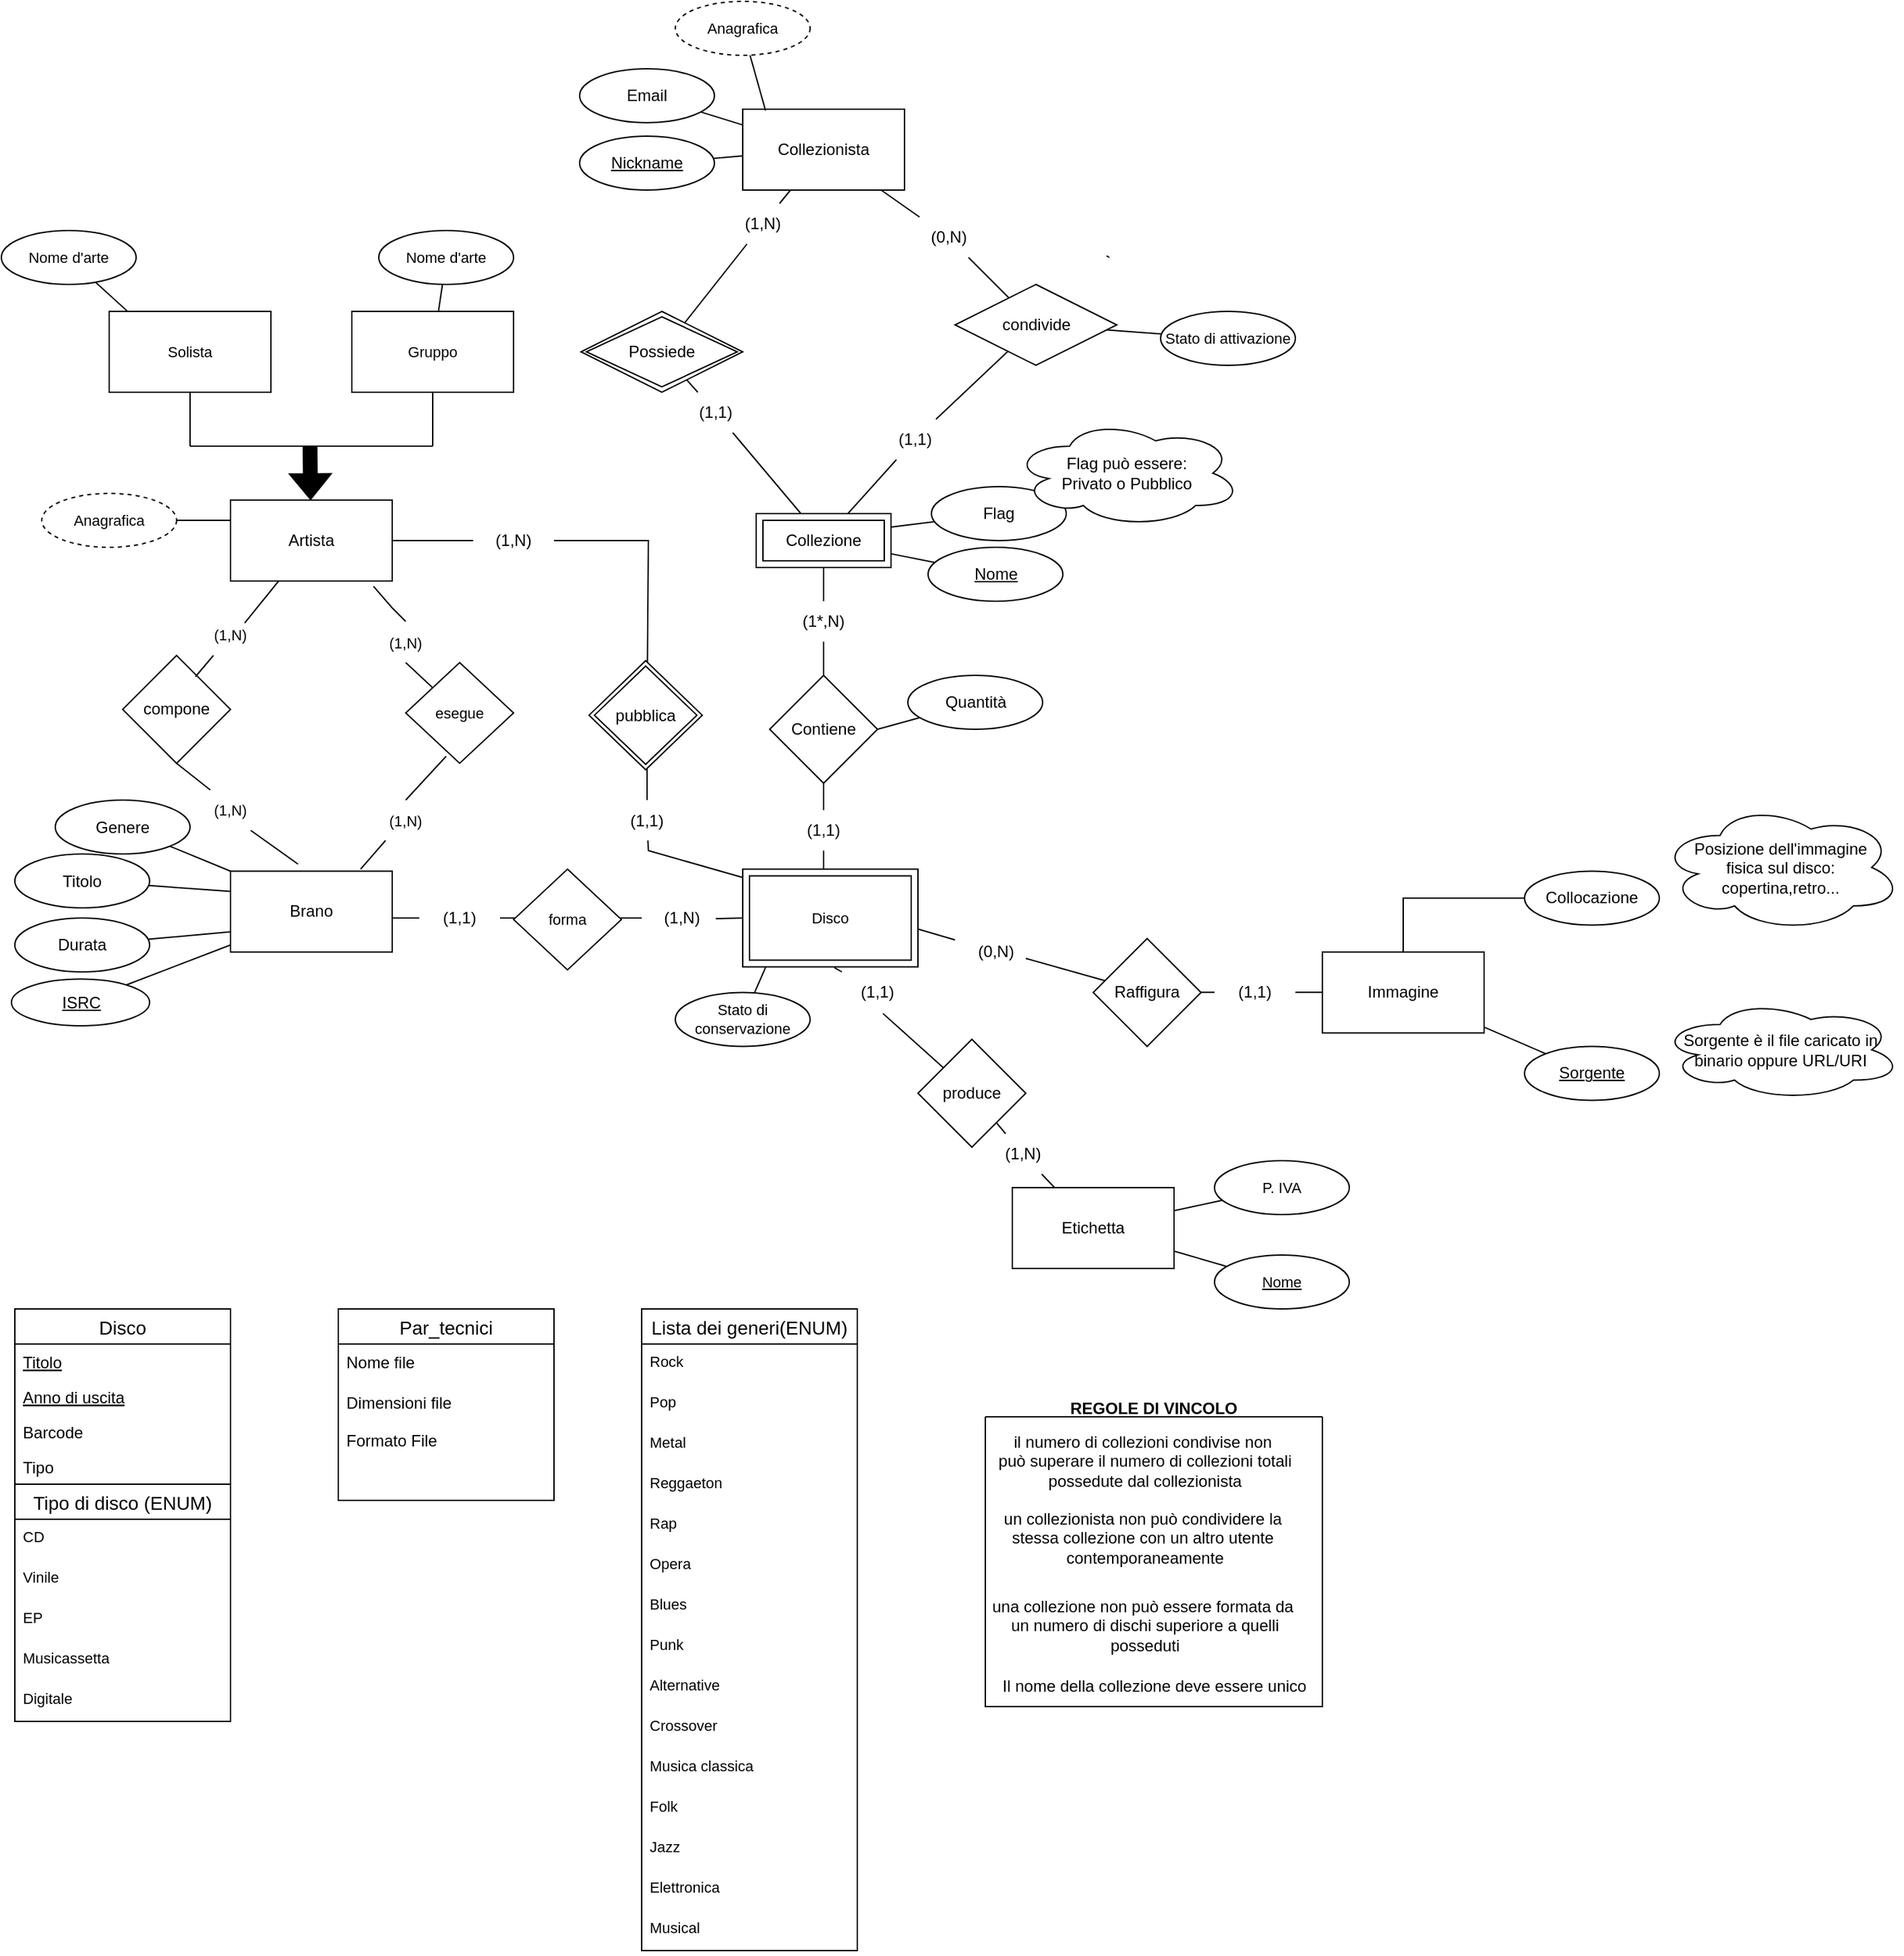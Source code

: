 <mxfile version="21.3.5" type="device" pages="2">
  <diagram id="vwt_ZmnHKVjrjZNjPfin" name="Iniziale">
    <mxGraphModel dx="1617" dy="1590" grid="1" gridSize="10" guides="1" tooltips="1" connect="1" arrows="1" fold="1" page="1" pageScale="1" pageWidth="850" pageHeight="1100" math="0" shadow="0">
      <root>
        <mxCell id="0" />
        <mxCell id="1" parent="0" />
        <mxCell id="Zenqu6ZvIk7HY_p6ZdXk-1" value="" style="edgeStyle=orthogonalEdgeStyle;shape=connector;rounded=0;sketch=0;orthogonalLoop=1;jettySize=auto;html=1;shadow=0;labelBackgroundColor=default;strokeColor=default;fontFamily=Helvetica;fontSize=11;fontColor=default;endArrow=none;endFill=0;" parent="1" source="Iwm7hPla7-mZRjqaMsa8-1" target="Iwm7hPla7-mZRjqaMsa8-8" edge="1">
          <mxGeometry relative="1" as="geometry" />
        </mxCell>
        <mxCell id="Iwm7hPla7-mZRjqaMsa8-1" value="Collocazione" style="ellipse;whiteSpace=wrap;html=1;align=center;" parent="1" vertex="1">
          <mxGeometry x="960" y="595.25" width="100" height="40" as="geometry" />
        </mxCell>
        <mxCell id="Iwm7hPla7-mZRjqaMsa8-2" value="Sorgente" style="ellipse;whiteSpace=wrap;html=1;align=center;fontStyle=4;" parent="1" vertex="1">
          <mxGeometry x="960" y="725.25" width="100" height="40" as="geometry" />
        </mxCell>
        <mxCell id="Iwm7hPla7-mZRjqaMsa8-3" value="" style="rounded=0;sketch=0;orthogonalLoop=1;jettySize=auto;html=1;shadow=0;strokeColor=default;endArrow=none;endFill=0;elbow=vertical;startArrow=none;" parent="1" source="Iwm7hPla7-mZRjqaMsa8-58" target="Iwm7hPla7-mZRjqaMsa8-25" edge="1">
          <mxGeometry relative="1" as="geometry" />
        </mxCell>
        <mxCell id="Iwm7hPla7-mZRjqaMsa8-4" value="Collezionista" style="rounded=0;whiteSpace=wrap;html=1;" parent="1" vertex="1">
          <mxGeometry x="380" y="30" width="120" height="60" as="geometry" />
        </mxCell>
        <mxCell id="Iwm7hPla7-mZRjqaMsa8-5" value="" style="edgeStyle=orthogonalEdgeStyle;rounded=0;orthogonalLoop=1;jettySize=auto;html=1;endArrow=none;startArrow=none;" parent="1" source="Iwm7hPla7-mZRjqaMsa8-69" edge="1">
          <mxGeometry relative="1" as="geometry">
            <mxPoint x="300" y="630" as="targetPoint" />
          </mxGeometry>
        </mxCell>
        <mxCell id="Iwm7hPla7-mZRjqaMsa8-7" style="edgeStyle=none;shape=connector;rounded=0;sketch=0;orthogonalLoop=1;jettySize=auto;html=1;shadow=0;labelBackgroundColor=default;strokeColor=default;fontFamily=Helvetica;fontSize=11;fontColor=default;endArrow=none;endFill=0;elbow=vertical;startArrow=none;" parent="1" source="Iwm7hPla7-mZRjqaMsa8-98" target="Iwm7hPla7-mZRjqaMsa8-13" edge="1">
          <mxGeometry relative="1" as="geometry" />
        </mxCell>
        <mxCell id="Iwm7hPla7-mZRjqaMsa8-8" value="Immagine" style="rounded=0;whiteSpace=wrap;html=1;" parent="1" vertex="1">
          <mxGeometry x="810" y="655.25" width="120" height="60" as="geometry" />
        </mxCell>
        <mxCell id="Iwm7hPla7-mZRjqaMsa8-9" value="" style="edgeStyle=orthogonalEdgeStyle;rounded=0;orthogonalLoop=1;jettySize=auto;html=1;endArrow=none;entryX=1;entryY=0.5;entryDx=0;entryDy=0;startArrow=none;" parent="1" source="Iwm7hPla7-mZRjqaMsa8-71" edge="1">
          <mxGeometry relative="1" as="geometry">
            <mxPoint x="120" y="630" as="targetPoint" />
          </mxGeometry>
        </mxCell>
        <mxCell id="Iwm7hPla7-mZRjqaMsa8-10" value="" style="edgeStyle=orthogonalEdgeStyle;rounded=0;orthogonalLoop=1;jettySize=auto;html=1;endArrow=none;startArrow=none;" parent="1" source="Iwm7hPla7-mZRjqaMsa8-67" edge="1">
          <mxGeometry relative="1" as="geometry">
            <mxPoint x="440" y="605.25" as="targetPoint" />
          </mxGeometry>
        </mxCell>
        <mxCell id="Iwm7hPla7-mZRjqaMsa8-11" value="Contiene" style="rhombus;whiteSpace=wrap;html=1;rounded=0;" parent="1" vertex="1">
          <mxGeometry x="400" y="450" width="80" height="80" as="geometry" />
        </mxCell>
        <mxCell id="Iwm7hPla7-mZRjqaMsa8-12" style="edgeStyle=none;shape=connector;rounded=0;sketch=0;orthogonalLoop=1;jettySize=auto;html=1;entryX=1;entryY=0.5;entryDx=0;entryDy=0;shadow=0;labelBackgroundColor=default;strokeColor=default;fontFamily=Helvetica;fontSize=11;fontColor=default;endArrow=none;endFill=0;elbow=vertical;startArrow=none;" parent="1" source="Iwm7hPla7-mZRjqaMsa8-96" edge="1">
          <mxGeometry relative="1" as="geometry">
            <mxPoint x="500" y="635.25" as="targetPoint" />
          </mxGeometry>
        </mxCell>
        <mxCell id="Iwm7hPla7-mZRjqaMsa8-13" value="Raffigura" style="rhombus;whiteSpace=wrap;html=1;rounded=0;" parent="1" vertex="1">
          <mxGeometry x="640" y="645.25" width="80" height="80" as="geometry" />
        </mxCell>
        <mxCell id="Iwm7hPla7-mZRjqaMsa8-14" value="" style="rounded=0;sketch=0;orthogonalLoop=1;jettySize=auto;html=1;shadow=0;strokeColor=default;endArrow=none;endFill=0;elbow=vertical;" parent="1" source="Iwm7hPla7-mZRjqaMsa8-15" target="Iwm7hPla7-mZRjqaMsa8-4" edge="1">
          <mxGeometry relative="1" as="geometry" />
        </mxCell>
        <mxCell id="Iwm7hPla7-mZRjqaMsa8-15" value="Email" style="ellipse;whiteSpace=wrap;html=1;align=center;" parent="1" vertex="1">
          <mxGeometry x="259" width="100" height="40" as="geometry" />
        </mxCell>
        <mxCell id="Iwm7hPla7-mZRjqaMsa8-16" value="" style="rounded=0;sketch=0;orthogonalLoop=1;jettySize=auto;html=1;shadow=0;strokeColor=default;endArrow=none;endFill=0;elbow=vertical;" parent="1" source="Iwm7hPla7-mZRjqaMsa8-17" target="Iwm7hPla7-mZRjqaMsa8-4" edge="1">
          <mxGeometry relative="1" as="geometry" />
        </mxCell>
        <mxCell id="Iwm7hPla7-mZRjqaMsa8-17" value="Nickname" style="ellipse;whiteSpace=wrap;html=1;align=center;fontStyle=4;" parent="1" vertex="1">
          <mxGeometry x="259" y="50" width="100" height="40" as="geometry" />
        </mxCell>
        <mxCell id="Iwm7hPla7-mZRjqaMsa8-18" value="" style="rounded=0;sketch=0;orthogonalLoop=1;jettySize=auto;html=1;shadow=0;strokeColor=default;endArrow=none;endFill=0;elbow=vertical;" parent="1" source="Iwm7hPla7-mZRjqaMsa8-19" target="Iwm7hPla7-mZRjqaMsa8-22" edge="1">
          <mxGeometry relative="1" as="geometry" />
        </mxCell>
        <mxCell id="Iwm7hPla7-mZRjqaMsa8-19" value="&lt;u&gt;Nome&lt;/u&gt;" style="ellipse;whiteSpace=wrap;html=1;align=center;" parent="1" vertex="1">
          <mxGeometry x="517.5" y="355" width="100" height="40" as="geometry" />
        </mxCell>
        <mxCell id="Iwm7hPla7-mZRjqaMsa8-20" value="" style="rounded=0;sketch=0;orthogonalLoop=1;jettySize=auto;html=1;shadow=0;strokeColor=default;endArrow=none;endFill=0;elbow=vertical;startArrow=none;" parent="1" source="Iwm7hPla7-mZRjqaMsa8-60" target="Iwm7hPla7-mZRjqaMsa8-25" edge="1">
          <mxGeometry relative="1" as="geometry" />
        </mxCell>
        <mxCell id="Iwm7hPla7-mZRjqaMsa8-21" style="edgeStyle=none;rounded=0;sketch=0;orthogonalLoop=1;jettySize=auto;html=1;shadow=0;strokeColor=default;endArrow=none;endFill=0;elbow=vertical;entryX=0.5;entryY=0;entryDx=0;entryDy=0;startArrow=none;" parent="1" source="Iwm7hPla7-mZRjqaMsa8-65" target="Iwm7hPla7-mZRjqaMsa8-11" edge="1">
          <mxGeometry relative="1" as="geometry" />
        </mxCell>
        <mxCell id="q2m9YsMxU4iMaZo4Z15J-3" style="edgeStyle=none;shape=connector;rounded=0;orthogonalLoop=1;jettySize=auto;html=1;labelBackgroundColor=default;strokeColor=default;fontFamily=Helvetica;fontSize=11;fontColor=default;endArrow=none;startArrow=none;" parent="1" source="q2m9YsMxU4iMaZo4Z15J-7" target="Iwm7hPla7-mZRjqaMsa8-48" edge="1">
          <mxGeometry relative="1" as="geometry" />
        </mxCell>
        <mxCell id="Iwm7hPla7-mZRjqaMsa8-22" value="Collezione" style="shape=ext;margin=3;double=1;whiteSpace=wrap;html=1;align=center;" parent="1" vertex="1">
          <mxGeometry x="390" y="330" width="100" height="40" as="geometry" />
        </mxCell>
        <mxCell id="Iwm7hPla7-mZRjqaMsa8-25" value="Possiede" style="shape=rhombus;double=1;perimeter=rhombusPerimeter;whiteSpace=wrap;html=1;align=center;" parent="1" vertex="1">
          <mxGeometry x="260" y="180" width="120" height="60" as="geometry" />
        </mxCell>
        <mxCell id="n0KTzHT1gLQng2IL63Wh-8" style="edgeStyle=none;shape=connector;rounded=0;sketch=0;orthogonalLoop=1;jettySize=auto;html=1;entryX=0;entryY=0.75;entryDx=0;entryDy=0;shadow=0;labelBackgroundColor=default;strokeColor=default;fontFamily=Helvetica;fontSize=11;fontColor=default;endArrow=none;endFill=0;elbow=vertical;" parent="1" source="Iwm7hPla7-mZRjqaMsa8-28" target="n0KTzHT1gLQng2IL63Wh-4" edge="1">
          <mxGeometry relative="1" as="geometry" />
        </mxCell>
        <mxCell id="Iwm7hPla7-mZRjqaMsa8-28" value="Durata" style="ellipse;whiteSpace=wrap;html=1;align=center;" parent="1" vertex="1">
          <mxGeometry x="-160" y="630" width="100" height="40" as="geometry" />
        </mxCell>
        <mxCell id="Iwm7hPla7-mZRjqaMsa8-34" value="" style="rounded=0;sketch=0;orthogonalLoop=1;jettySize=auto;html=1;shadow=0;strokeColor=default;endArrow=none;endFill=0;elbow=vertical;" parent="1" source="Iwm7hPla7-mZRjqaMsa8-2" target="Iwm7hPla7-mZRjqaMsa8-8" edge="1">
          <mxGeometry relative="1" as="geometry" />
        </mxCell>
        <mxCell id="Iwm7hPla7-mZRjqaMsa8-35" value="Disco" style="swimlane;fontStyle=0;childLayout=stackLayout;horizontal=1;startSize=26;horizontalStack=0;resizeParent=1;resizeParentMax=0;resizeLast=0;collapsible=1;marginBottom=0;align=center;fontSize=14;" parent="1" vertex="1">
          <mxGeometry x="-160" y="920" width="160" height="306" as="geometry" />
        </mxCell>
        <mxCell id="Iwm7hPla7-mZRjqaMsa8-36" value="Titolo&#xa;" style="text;strokeColor=none;fillColor=none;spacingLeft=4;spacingRight=4;overflow=hidden;rotatable=0;points=[[0,0.5],[1,0.5]];portConstraint=eastwest;fontSize=12;fontStyle=4" parent="Iwm7hPla7-mZRjqaMsa8-35" vertex="1">
          <mxGeometry y="26" width="160" height="26" as="geometry" />
        </mxCell>
        <mxCell id="Iwm7hPla7-mZRjqaMsa8-37" value="Anno di uscita" style="text;strokeColor=none;fillColor=none;spacingLeft=4;spacingRight=4;overflow=hidden;rotatable=0;points=[[0,0.5],[1,0.5]];portConstraint=eastwest;fontSize=12;fontStyle=4" parent="Iwm7hPla7-mZRjqaMsa8-35" vertex="1">
          <mxGeometry y="52" width="160" height="26" as="geometry" />
        </mxCell>
        <mxCell id="Iwm7hPla7-mZRjqaMsa8-38" value="Barcode" style="text;strokeColor=none;fillColor=none;spacingLeft=4;spacingRight=4;overflow=hidden;rotatable=0;points=[[0,0.5],[1,0.5]];portConstraint=eastwest;fontSize=12;fontStyle=0" parent="Iwm7hPla7-mZRjqaMsa8-35" vertex="1">
          <mxGeometry y="78" width="160" height="26" as="geometry" />
        </mxCell>
        <mxCell id="Iwm7hPla7-mZRjqaMsa8-39" value="Tipo" style="text;strokeColor=none;fillColor=none;spacingLeft=4;spacingRight=4;overflow=hidden;rotatable=0;points=[[0,0.5],[1,0.5]];portConstraint=eastwest;fontSize=12;fontStyle=0" parent="Iwm7hPla7-mZRjqaMsa8-35" vertex="1">
          <mxGeometry y="104" width="160" height="26" as="geometry" />
        </mxCell>
        <mxCell id="Iwm7hPla7-mZRjqaMsa8-40" value="Tipo di disco (ENUM)" style="swimlane;fontStyle=0;childLayout=stackLayout;horizontal=1;startSize=26;horizontalStack=0;resizeParent=1;resizeParentMax=0;resizeLast=0;collapsible=1;marginBottom=0;align=center;fontSize=14;fontFamily=Helvetica;fontColor=default;" parent="Iwm7hPla7-mZRjqaMsa8-35" vertex="1">
          <mxGeometry y="130" width="160" height="176" as="geometry" />
        </mxCell>
        <mxCell id="Iwm7hPla7-mZRjqaMsa8-41" value="CD" style="text;strokeColor=none;fillColor=none;spacingLeft=4;spacingRight=4;overflow=hidden;rotatable=0;points=[[0,0.5],[1,0.5]];portConstraint=eastwest;fontSize=11;fontFamily=Helvetica;fontColor=default;" parent="Iwm7hPla7-mZRjqaMsa8-40" vertex="1">
          <mxGeometry y="26" width="160" height="30" as="geometry" />
        </mxCell>
        <mxCell id="Iwm7hPla7-mZRjqaMsa8-42" value="Vinile" style="text;strokeColor=none;fillColor=none;spacingLeft=4;spacingRight=4;overflow=hidden;rotatable=0;points=[[0,0.5],[1,0.5]];portConstraint=eastwest;fontSize=11;fontFamily=Helvetica;fontColor=default;" parent="Iwm7hPla7-mZRjqaMsa8-40" vertex="1">
          <mxGeometry y="56" width="160" height="30" as="geometry" />
        </mxCell>
        <mxCell id="Iwm7hPla7-mZRjqaMsa8-43" value="EP" style="text;strokeColor=none;fillColor=none;spacingLeft=4;spacingRight=4;overflow=hidden;rotatable=0;points=[[0,0.5],[1,0.5]];portConstraint=eastwest;fontSize=11;fontFamily=Helvetica;fontColor=default;" parent="Iwm7hPla7-mZRjqaMsa8-40" vertex="1">
          <mxGeometry y="86" width="160" height="30" as="geometry" />
        </mxCell>
        <mxCell id="Iwm7hPla7-mZRjqaMsa8-44" value="Musicassetta" style="text;strokeColor=none;fillColor=none;spacingLeft=4;spacingRight=4;overflow=hidden;rotatable=0;points=[[0,0.5],[1,0.5]];portConstraint=eastwest;fontSize=11;fontFamily=Helvetica;fontColor=default;" parent="Iwm7hPla7-mZRjqaMsa8-40" vertex="1">
          <mxGeometry y="116" width="160" height="30" as="geometry" />
        </mxCell>
        <mxCell id="Iwm7hPla7-mZRjqaMsa8-45" value="Digitale" style="text;strokeColor=none;fillColor=none;spacingLeft=4;spacingRight=4;overflow=hidden;rotatable=0;points=[[0,0.5],[1,0.5]];portConstraint=eastwest;fontSize=11;fontFamily=Helvetica;fontColor=default;" parent="Iwm7hPla7-mZRjqaMsa8-40" vertex="1">
          <mxGeometry y="146" width="160" height="30" as="geometry" />
        </mxCell>
        <mxCell id="q2m9YsMxU4iMaZo4Z15J-4" style="edgeStyle=none;shape=connector;rounded=0;orthogonalLoop=1;jettySize=auto;html=1;labelBackgroundColor=default;strokeColor=default;fontFamily=Helvetica;fontSize=11;fontColor=default;endArrow=none;startArrow=none;" parent="1" source="q2m9YsMxU4iMaZo4Z15J-5" target="Iwm7hPla7-mZRjqaMsa8-4" edge="1">
          <mxGeometry relative="1" as="geometry" />
        </mxCell>
        <mxCell id="Iwm7hPla7-mZRjqaMsa8-48" value="condivide" style="shape=rhombus;perimeter=rhombusPerimeter;whiteSpace=wrap;html=1;align=center;" parent="1" vertex="1">
          <mxGeometry x="537.5" y="160" width="120" height="60" as="geometry" />
        </mxCell>
        <mxCell id="Iwm7hPla7-mZRjqaMsa8-49" style="edgeStyle=none;rounded=0;sketch=0;orthogonalLoop=1;jettySize=auto;html=1;shadow=0;strokeColor=default;endArrow=none;endFill=0;elbow=vertical;entryX=1;entryY=0.25;entryDx=0;entryDy=0;" parent="1" source="Iwm7hPla7-mZRjqaMsa8-50" target="Iwm7hPla7-mZRjqaMsa8-22" edge="1">
          <mxGeometry relative="1" as="geometry" />
        </mxCell>
        <mxCell id="Iwm7hPla7-mZRjqaMsa8-50" value="Flag" style="ellipse;whiteSpace=wrap;html=1;align=center;" parent="1" vertex="1">
          <mxGeometry x="520" y="310" width="100" height="40" as="geometry" />
        </mxCell>
        <mxCell id="Iwm7hPla7-mZRjqaMsa8-51" value="Flag può essere:&lt;br&gt;Privato o Pubblico" style="ellipse;shape=cloud;whiteSpace=wrap;html=1;align=center;" parent="1" vertex="1">
          <mxGeometry x="580" y="260" width="170" height="80" as="geometry" />
        </mxCell>
        <mxCell id="Iwm7hPla7-mZRjqaMsa8-53" value="Par_tecnici" style="swimlane;fontStyle=0;childLayout=stackLayout;horizontal=1;startSize=26;horizontalStack=0;resizeParent=1;resizeParentMax=0;resizeLast=0;collapsible=1;marginBottom=0;align=center;fontSize=14;" parent="1" vertex="1">
          <mxGeometry x="80" y="920" width="160" height="142" as="geometry" />
        </mxCell>
        <mxCell id="Iwm7hPla7-mZRjqaMsa8-55" value="Nome file" style="text;strokeColor=none;fillColor=none;spacingLeft=4;spacingRight=4;overflow=hidden;rotatable=0;points=[[0,0.5],[1,0.5]];portConstraint=eastwest;fontSize=12;" parent="Iwm7hPla7-mZRjqaMsa8-53" vertex="1">
          <mxGeometry y="26" width="160" height="30" as="geometry" />
        </mxCell>
        <mxCell id="Iwm7hPla7-mZRjqaMsa8-56" value="Dimensioni file&#xa;&#xa;Formato File" style="text;strokeColor=none;fillColor=none;spacingLeft=4;spacingRight=4;overflow=hidden;rotatable=0;points=[[0,0.5],[1,0.5]];portConstraint=eastwest;fontSize=12;" parent="Iwm7hPla7-mZRjqaMsa8-53" vertex="1">
          <mxGeometry y="56" width="160" height="86" as="geometry" />
        </mxCell>
        <mxCell id="Iwm7hPla7-mZRjqaMsa8-57" value="" style="rounded=0;sketch=0;orthogonalLoop=1;jettySize=auto;html=1;shadow=0;strokeColor=default;endArrow=none;endFill=0;elbow=vertical;" parent="1" source="Iwm7hPla7-mZRjqaMsa8-4" target="Iwm7hPla7-mZRjqaMsa8-58" edge="1">
          <mxGeometry relative="1" as="geometry">
            <mxPoint x="425" y="90" as="sourcePoint" />
            <mxPoint x="377" y="186" as="targetPoint" />
          </mxGeometry>
        </mxCell>
        <mxCell id="Iwm7hPla7-mZRjqaMsa8-58" value="(1,N)" style="text;html=1;strokeColor=none;fillColor=none;align=center;verticalAlign=middle;whiteSpace=wrap;rounded=0;" parent="1" vertex="1">
          <mxGeometry x="365" y="100" width="60" height="30" as="geometry" />
        </mxCell>
        <mxCell id="Iwm7hPla7-mZRjqaMsa8-59" value="" style="rounded=0;sketch=0;orthogonalLoop=1;jettySize=auto;html=1;shadow=0;strokeColor=default;endArrow=none;endFill=0;elbow=vertical;" parent="1" source="Iwm7hPla7-mZRjqaMsa8-22" target="Iwm7hPla7-mZRjqaMsa8-60" edge="1">
          <mxGeometry relative="1" as="geometry">
            <mxPoint x="437.857" y="330" as="sourcePoint" />
            <mxPoint x="378.973" y="233.014" as="targetPoint" />
          </mxGeometry>
        </mxCell>
        <mxCell id="Iwm7hPla7-mZRjqaMsa8-60" value="(1,1)" style="text;html=1;strokeColor=none;fillColor=none;align=center;verticalAlign=middle;whiteSpace=wrap;rounded=0;" parent="1" vertex="1">
          <mxGeometry x="330" y="240" width="60" height="30" as="geometry" />
        </mxCell>
        <mxCell id="Iwm7hPla7-mZRjqaMsa8-64" value="" style="edgeStyle=none;rounded=0;sketch=0;orthogonalLoop=1;jettySize=auto;html=1;shadow=0;strokeColor=default;endArrow=none;endFill=0;elbow=vertical;entryX=0.5;entryY=0;entryDx=0;entryDy=0;" parent="1" source="Iwm7hPla7-mZRjqaMsa8-22" target="Iwm7hPla7-mZRjqaMsa8-65" edge="1">
          <mxGeometry relative="1" as="geometry">
            <mxPoint x="448" y="370" as="sourcePoint" />
            <mxPoint x="440" y="450" as="targetPoint" />
          </mxGeometry>
        </mxCell>
        <mxCell id="Iwm7hPla7-mZRjqaMsa8-65" value="(1*,N)" style="text;html=1;strokeColor=none;fillColor=none;align=center;verticalAlign=middle;whiteSpace=wrap;rounded=0;" parent="1" vertex="1">
          <mxGeometry x="410" y="395" width="60" height="30" as="geometry" />
        </mxCell>
        <mxCell id="Iwm7hPla7-mZRjqaMsa8-66" value="" style="edgeStyle=orthogonalEdgeStyle;rounded=0;orthogonalLoop=1;jettySize=auto;html=1;endArrow=none;" parent="1" source="Iwm7hPla7-mZRjqaMsa8-11" target="Iwm7hPla7-mZRjqaMsa8-67" edge="1">
          <mxGeometry relative="1" as="geometry">
            <mxPoint x="440" y="530" as="sourcePoint" />
            <mxPoint x="440" y="600" as="targetPoint" />
          </mxGeometry>
        </mxCell>
        <mxCell id="Iwm7hPla7-mZRjqaMsa8-67" value="(1,1)" style="text;html=1;strokeColor=none;fillColor=none;align=center;verticalAlign=middle;whiteSpace=wrap;rounded=0;" parent="1" vertex="1">
          <mxGeometry x="410" y="550" width="60" height="30" as="geometry" />
        </mxCell>
        <mxCell id="Iwm7hPla7-mZRjqaMsa8-68" value="" style="edgeStyle=orthogonalEdgeStyle;rounded=0;orthogonalLoop=1;jettySize=auto;html=1;endArrow=none;" parent="1" target="Iwm7hPla7-mZRjqaMsa8-69" edge="1">
          <mxGeometry relative="1" as="geometry">
            <mxPoint x="380" y="630" as="sourcePoint" />
            <mxPoint x="300" y="630.0" as="targetPoint" />
          </mxGeometry>
        </mxCell>
        <mxCell id="Iwm7hPla7-mZRjqaMsa8-69" value="(1,N)" style="text;html=1;strokeColor=none;fillColor=none;align=center;verticalAlign=middle;whiteSpace=wrap;rounded=0;" parent="1" vertex="1">
          <mxGeometry x="305" y="615" width="60" height="30" as="geometry" />
        </mxCell>
        <mxCell id="Iwm7hPla7-mZRjqaMsa8-70" value="" style="edgeStyle=orthogonalEdgeStyle;rounded=0;orthogonalLoop=1;jettySize=auto;html=1;endArrow=none;entryX=1;entryY=0.5;entryDx=0;entryDy=0;" parent="1" target="Iwm7hPla7-mZRjqaMsa8-71" edge="1">
          <mxGeometry relative="1" as="geometry">
            <mxPoint x="120" y="630.0" as="targetPoint" />
            <mxPoint x="220" y="630" as="sourcePoint" />
          </mxGeometry>
        </mxCell>
        <mxCell id="Iwm7hPla7-mZRjqaMsa8-71" value="(1,1)" style="text;html=1;strokeColor=none;fillColor=none;align=center;verticalAlign=middle;whiteSpace=wrap;rounded=0;" parent="1" vertex="1">
          <mxGeometry x="140" y="615" width="60" height="30" as="geometry" />
        </mxCell>
        <mxCell id="Iwm7hPla7-mZRjqaMsa8-72" value="REGOLE DI VINCOLO&#xa;" style="swimlane;startSize=0;" parent="1" vertex="1">
          <mxGeometry x="560" y="1000" width="250" height="215" as="geometry">
            <mxRectangle x="560" y="1000" width="160" height="30" as="alternateBounds" />
          </mxGeometry>
        </mxCell>
        <mxCell id="Iwm7hPla7-mZRjqaMsa8-73" value="il numero di collezioni condivise non&amp;nbsp;&lt;br&gt;può superare il numero di collezioni totali&lt;br&gt;possedute dal collezionista&lt;br&gt;&amp;nbsp;" style="text;html=1;align=center;verticalAlign=middle;resizable=0;points=[];autosize=1;strokeColor=none;fillColor=none;" parent="Iwm7hPla7-mZRjqaMsa8-72" vertex="1">
          <mxGeometry x="-2.5" y="5" width="240" height="70" as="geometry" />
        </mxCell>
        <mxCell id="Iwm7hPla7-mZRjqaMsa8-74" value="un collezionista non può condividere la&amp;nbsp;&lt;br&gt;stessa collezione con un altro utente&amp;nbsp;&lt;br&gt;contemporaneamente" style="text;html=1;align=center;verticalAlign=middle;resizable=0;points=[];autosize=1;strokeColor=none;fillColor=none;" parent="Iwm7hPla7-mZRjqaMsa8-72" vertex="1">
          <mxGeometry x="2.5" y="60" width="230" height="60" as="geometry" />
        </mxCell>
        <mxCell id="Iwm7hPla7-mZRjqaMsa8-75" value="una collezione non può essere formata da&amp;nbsp;&lt;br&gt;un numero di dischi superiore a quelli&lt;br&gt;posseduti" style="text;html=1;align=center;verticalAlign=middle;resizable=0;points=[];autosize=1;strokeColor=none;fillColor=none;" parent="Iwm7hPla7-mZRjqaMsa8-72" vertex="1">
          <mxGeometry x="-7.5" y="125" width="250" height="60" as="geometry" />
        </mxCell>
        <mxCell id="Iwm7hPla7-mZRjqaMsa8-76" value="Il nome della collezione deve essere unico" style="text;html=1;align=center;verticalAlign=middle;resizable=0;points=[];autosize=1;strokeColor=none;fillColor=none;" parent="Iwm7hPla7-mZRjqaMsa8-72" vertex="1">
          <mxGeometry y="185" width="250" height="30" as="geometry" />
        </mxCell>
        <mxCell id="Iwm7hPla7-mZRjqaMsa8-77" value="Artista" style="rounded=0;whiteSpace=wrap;html=1;" parent="1" vertex="1">
          <mxGeometry y="320" width="120" height="60" as="geometry" />
        </mxCell>
        <mxCell id="Iwm7hPla7-mZRjqaMsa8-79" value="" style="edgeStyle=none;shape=connector;rounded=0;sketch=0;orthogonalLoop=1;jettySize=auto;html=1;shadow=0;labelBackgroundColor=default;strokeColor=default;fontFamily=Helvetica;fontSize=11;fontColor=default;endArrow=none;endFill=0;elbow=vertical;startArrow=none;" parent="1" source="Iwm7hPla7-mZRjqaMsa8-85" target="Iwm7hPla7-mZRjqaMsa8-83" edge="1">
          <mxGeometry relative="1" as="geometry" />
        </mxCell>
        <mxCell id="Iwm7hPla7-mZRjqaMsa8-80" value="Etichetta" style="rounded=0;whiteSpace=wrap;html=1;" parent="1" vertex="1">
          <mxGeometry x="580" y="830" width="120" height="60" as="geometry" />
        </mxCell>
        <mxCell id="Iwm7hPla7-mZRjqaMsa8-81" value="compone" style="rhombus;whiteSpace=wrap;html=1;rounded=0;" parent="1" vertex="1">
          <mxGeometry x="-80" y="435.25" width="80" height="80" as="geometry" />
        </mxCell>
        <mxCell id="Iwm7hPla7-mZRjqaMsa8-82" value="" style="edgeStyle=none;shape=connector;rounded=0;sketch=0;orthogonalLoop=1;jettySize=auto;html=1;shadow=0;labelBackgroundColor=default;strokeColor=default;fontFamily=Helvetica;fontSize=11;fontColor=default;endArrow=none;endFill=0;elbow=vertical;entryX=0.567;entryY=1.027;entryDx=0;entryDy=0;entryPerimeter=0;startArrow=none;" parent="1" source="Iwm7hPla7-mZRjqaMsa8-87" edge="1">
          <mxGeometry relative="1" as="geometry">
            <mxPoint x="448.04" y="666.87" as="targetPoint" />
          </mxGeometry>
        </mxCell>
        <mxCell id="Iwm7hPla7-mZRjqaMsa8-83" value="produce" style="rhombus;whiteSpace=wrap;html=1;rounded=0;" parent="1" vertex="1">
          <mxGeometry x="510" y="720" width="80" height="80" as="geometry" />
        </mxCell>
        <mxCell id="Iwm7hPla7-mZRjqaMsa8-84" value="" style="edgeStyle=none;shape=connector;rounded=0;sketch=0;orthogonalLoop=1;jettySize=auto;html=1;shadow=0;labelBackgroundColor=default;strokeColor=default;fontFamily=Helvetica;fontSize=11;fontColor=default;endArrow=none;endFill=0;elbow=vertical;" parent="1" source="Iwm7hPla7-mZRjqaMsa8-80" target="Iwm7hPla7-mZRjqaMsa8-85" edge="1">
          <mxGeometry relative="1" as="geometry">
            <mxPoint x="613" y="830" as="sourcePoint" />
            <mxPoint x="568.947" y="781.053" as="targetPoint" />
          </mxGeometry>
        </mxCell>
        <mxCell id="Iwm7hPla7-mZRjqaMsa8-85" value="(1,N)" style="text;html=1;strokeColor=none;fillColor=none;align=center;verticalAlign=middle;whiteSpace=wrap;rounded=0;" parent="1" vertex="1">
          <mxGeometry x="557.5" y="790" width="60" height="30" as="geometry" />
        </mxCell>
        <mxCell id="Iwm7hPla7-mZRjqaMsa8-86" value="" style="edgeStyle=none;shape=connector;rounded=0;sketch=0;orthogonalLoop=1;jettySize=auto;html=1;shadow=0;labelBackgroundColor=default;strokeColor=default;fontFamily=Helvetica;fontSize=11;fontColor=default;endArrow=none;endFill=0;elbow=vertical;entryX=0.567;entryY=1.027;entryDx=0;entryDy=0;entryPerimeter=0;" parent="1" source="Iwm7hPla7-mZRjqaMsa8-83" target="Iwm7hPla7-mZRjqaMsa8-87" edge="1">
          <mxGeometry relative="1" as="geometry">
            <mxPoint x="529.643" y="740.357" as="sourcePoint" />
            <mxPoint x="448.04" y="661.62" as="targetPoint" />
          </mxGeometry>
        </mxCell>
        <mxCell id="Iwm7hPla7-mZRjqaMsa8-87" value="(1,1)" style="text;html=1;strokeColor=none;fillColor=none;align=center;verticalAlign=middle;whiteSpace=wrap;rounded=0;" parent="1" vertex="1">
          <mxGeometry x="450" y="670" width="60" height="30" as="geometry" />
        </mxCell>
        <mxCell id="Iwm7hPla7-mZRjqaMsa8-95" value="" style="edgeStyle=none;shape=connector;rounded=0;sketch=0;orthogonalLoop=1;jettySize=auto;html=1;shadow=0;labelBackgroundColor=default;strokeColor=default;fontFamily=Helvetica;fontSize=11;fontColor=default;endArrow=none;endFill=0;elbow=vertical;" parent="1" source="Iwm7hPla7-mZRjqaMsa8-13" edge="1">
          <mxGeometry relative="1" as="geometry">
            <mxPoint x="649.394" y="675.856" as="sourcePoint" />
            <mxPoint x="590" y="660" as="targetPoint" />
          </mxGeometry>
        </mxCell>
        <mxCell id="Iwm7hPla7-mZRjqaMsa8-96" value="(0,N)" style="text;html=1;strokeColor=none;fillColor=none;align=center;verticalAlign=middle;whiteSpace=wrap;rounded=0;" parent="1" vertex="1">
          <mxGeometry x="537.5" y="640" width="60" height="30" as="geometry" />
        </mxCell>
        <mxCell id="Iwm7hPla7-mZRjqaMsa8-97" value="" style="edgeStyle=none;shape=connector;rounded=0;sketch=0;orthogonalLoop=1;jettySize=auto;html=1;shadow=0;labelBackgroundColor=default;strokeColor=default;fontFamily=Helvetica;fontSize=11;fontColor=default;endArrow=none;endFill=0;elbow=vertical;" parent="1" source="Iwm7hPla7-mZRjqaMsa8-8" target="Iwm7hPla7-mZRjqaMsa8-98" edge="1">
          <mxGeometry relative="1" as="geometry">
            <mxPoint x="810" y="685.25" as="sourcePoint" />
            <mxPoint x="720" y="685.25" as="targetPoint" />
          </mxGeometry>
        </mxCell>
        <mxCell id="Iwm7hPla7-mZRjqaMsa8-98" value="(1,1)" style="text;html=1;strokeColor=none;fillColor=none;align=center;verticalAlign=middle;whiteSpace=wrap;rounded=0;" parent="1" vertex="1">
          <mxGeometry x="730" y="670" width="60" height="30" as="geometry" />
        </mxCell>
        <mxCell id="Iwm7hPla7-mZRjqaMsa8-99" style="edgeStyle=none;shape=connector;rounded=0;sketch=0;orthogonalLoop=1;jettySize=auto;html=1;shadow=0;labelBackgroundColor=default;strokeColor=default;fontFamily=Helvetica;fontSize=11;fontColor=default;endArrow=none;endFill=0;elbow=vertical;entryX=0.128;entryY=0.026;entryDx=0;entryDy=0;entryPerimeter=0;" parent="1" source="Iwm7hPla7-mZRjqaMsa8-100" target="czn-KqzEx1_UJOF4n-0M-7" edge="1">
          <mxGeometry relative="1" as="geometry" />
        </mxCell>
        <mxCell id="Iwm7hPla7-mZRjqaMsa8-100" value="Nome d&#39;arte" style="ellipse;whiteSpace=wrap;html=1;align=center;fontFamily=Helvetica;fontSize=11;fontColor=default;" parent="1" vertex="1">
          <mxGeometry x="-170" y="120" width="100" height="40" as="geometry" />
        </mxCell>
        <mxCell id="Iwm7hPla7-mZRjqaMsa8-103" style="edgeStyle=none;shape=connector;rounded=0;sketch=0;orthogonalLoop=1;jettySize=auto;html=1;shadow=0;labelBackgroundColor=default;strokeColor=default;fontFamily=Helvetica;fontSize=11;fontColor=default;endArrow=none;endFill=0;elbow=vertical;" parent="1" source="Iwm7hPla7-mZRjqaMsa8-104" target="Iwm7hPla7-mZRjqaMsa8-80" edge="1">
          <mxGeometry relative="1" as="geometry" />
        </mxCell>
        <mxCell id="Iwm7hPla7-mZRjqaMsa8-104" value="P. IVA" style="ellipse;whiteSpace=wrap;html=1;align=center;fontFamily=Helvetica;fontSize=11;fontColor=default;" parent="1" vertex="1">
          <mxGeometry x="730" y="810" width="100" height="40" as="geometry" />
        </mxCell>
        <mxCell id="Iwm7hPla7-mZRjqaMsa8-105" style="edgeStyle=none;shape=connector;rounded=0;sketch=0;orthogonalLoop=1;jettySize=auto;html=1;shadow=0;labelBackgroundColor=default;strokeColor=default;fontFamily=Helvetica;fontSize=11;fontColor=default;endArrow=none;endFill=0;elbow=vertical;" parent="1" source="Iwm7hPla7-mZRjqaMsa8-106" target="Iwm7hPla7-mZRjqaMsa8-80" edge="1">
          <mxGeometry relative="1" as="geometry" />
        </mxCell>
        <mxCell id="Iwm7hPla7-mZRjqaMsa8-106" value="Nome" style="ellipse;whiteSpace=wrap;html=1;align=center;fontStyle=4;fontFamily=Helvetica;fontSize=11;fontColor=default;" parent="1" vertex="1">
          <mxGeometry x="730" y="880" width="100" height="40" as="geometry" />
        </mxCell>
        <mxCell id="Iwm7hPla7-mZRjqaMsa8-109" value="Lista dei generi(ENUM)" style="swimlane;fontStyle=0;childLayout=stackLayout;horizontal=1;startSize=26;horizontalStack=0;resizeParent=1;resizeParentMax=0;resizeLast=0;collapsible=1;marginBottom=0;align=center;fontSize=14;fontFamily=Helvetica;fontColor=default;" parent="1" vertex="1">
          <mxGeometry x="305" y="920" width="160" height="476" as="geometry" />
        </mxCell>
        <mxCell id="Iwm7hPla7-mZRjqaMsa8-110" value="Rock&#xa;" style="text;strokeColor=none;fillColor=none;spacingLeft=4;spacingRight=4;overflow=hidden;rotatable=0;points=[[0,0.5],[1,0.5]];portConstraint=eastwest;fontSize=11;fontFamily=Helvetica;fontColor=default;" parent="Iwm7hPla7-mZRjqaMsa8-109" vertex="1">
          <mxGeometry y="26" width="160" height="30" as="geometry" />
        </mxCell>
        <mxCell id="Iwm7hPla7-mZRjqaMsa8-111" value="Pop" style="text;strokeColor=none;fillColor=none;spacingLeft=4;spacingRight=4;overflow=hidden;rotatable=0;points=[[0,0.5],[1,0.5]];portConstraint=eastwest;fontSize=11;fontFamily=Helvetica;fontColor=default;" parent="Iwm7hPla7-mZRjqaMsa8-109" vertex="1">
          <mxGeometry y="56" width="160" height="30" as="geometry" />
        </mxCell>
        <mxCell id="Iwm7hPla7-mZRjqaMsa8-112" value="Metal" style="text;strokeColor=none;fillColor=none;spacingLeft=4;spacingRight=4;overflow=hidden;rotatable=0;points=[[0,0.5],[1,0.5]];portConstraint=eastwest;fontSize=11;fontFamily=Helvetica;fontColor=default;" parent="Iwm7hPla7-mZRjqaMsa8-109" vertex="1">
          <mxGeometry y="86" width="160" height="30" as="geometry" />
        </mxCell>
        <mxCell id="Iwm7hPla7-mZRjqaMsa8-113" value="Reggaeton" style="text;strokeColor=none;fillColor=none;spacingLeft=4;spacingRight=4;overflow=hidden;rotatable=0;points=[[0,0.5],[1,0.5]];portConstraint=eastwest;fontSize=11;fontFamily=Helvetica;fontColor=default;" parent="Iwm7hPla7-mZRjqaMsa8-109" vertex="1">
          <mxGeometry y="116" width="160" height="30" as="geometry" />
        </mxCell>
        <mxCell id="Iwm7hPla7-mZRjqaMsa8-114" value="Rap" style="text;strokeColor=none;fillColor=none;spacingLeft=4;spacingRight=4;overflow=hidden;rotatable=0;points=[[0,0.5],[1,0.5]];portConstraint=eastwest;fontSize=11;fontFamily=Helvetica;fontColor=default;" parent="Iwm7hPla7-mZRjqaMsa8-109" vertex="1">
          <mxGeometry y="146" width="160" height="30" as="geometry" />
        </mxCell>
        <mxCell id="Iwm7hPla7-mZRjqaMsa8-115" value="Opera" style="text;strokeColor=none;fillColor=none;spacingLeft=4;spacingRight=4;overflow=hidden;rotatable=0;points=[[0,0.5],[1,0.5]];portConstraint=eastwest;fontSize=11;fontFamily=Helvetica;fontColor=default;" parent="Iwm7hPla7-mZRjqaMsa8-109" vertex="1">
          <mxGeometry y="176" width="160" height="30" as="geometry" />
        </mxCell>
        <mxCell id="Iwm7hPla7-mZRjqaMsa8-116" value="Blues" style="text;strokeColor=none;fillColor=none;spacingLeft=4;spacingRight=4;overflow=hidden;rotatable=0;points=[[0,0.5],[1,0.5]];portConstraint=eastwest;fontSize=11;fontFamily=Helvetica;fontColor=default;" parent="Iwm7hPla7-mZRjqaMsa8-109" vertex="1">
          <mxGeometry y="206" width="160" height="30" as="geometry" />
        </mxCell>
        <mxCell id="Iwm7hPla7-mZRjqaMsa8-117" value="Punk" style="text;strokeColor=none;fillColor=none;spacingLeft=4;spacingRight=4;overflow=hidden;rotatable=0;points=[[0,0.5],[1,0.5]];portConstraint=eastwest;fontSize=11;fontFamily=Helvetica;fontColor=default;" parent="Iwm7hPla7-mZRjqaMsa8-109" vertex="1">
          <mxGeometry y="236" width="160" height="30" as="geometry" />
        </mxCell>
        <mxCell id="Iwm7hPla7-mZRjqaMsa8-118" value="Alternative" style="text;strokeColor=none;fillColor=none;spacingLeft=4;spacingRight=4;overflow=hidden;rotatable=0;points=[[0,0.5],[1,0.5]];portConstraint=eastwest;fontSize=11;fontFamily=Helvetica;fontColor=default;" parent="Iwm7hPla7-mZRjqaMsa8-109" vertex="1">
          <mxGeometry y="266" width="160" height="30" as="geometry" />
        </mxCell>
        <mxCell id="Iwm7hPla7-mZRjqaMsa8-119" value="Crossover" style="text;strokeColor=none;fillColor=none;spacingLeft=4;spacingRight=4;overflow=hidden;rotatable=0;points=[[0,0.5],[1,0.5]];portConstraint=eastwest;fontSize=11;fontFamily=Helvetica;fontColor=default;" parent="Iwm7hPla7-mZRjqaMsa8-109" vertex="1">
          <mxGeometry y="296" width="160" height="30" as="geometry" />
        </mxCell>
        <mxCell id="Iwm7hPla7-mZRjqaMsa8-120" value="Musica classica" style="text;strokeColor=none;fillColor=none;spacingLeft=4;spacingRight=4;overflow=hidden;rotatable=0;points=[[0,0.5],[1,0.5]];portConstraint=eastwest;fontSize=11;fontFamily=Helvetica;fontColor=default;" parent="Iwm7hPla7-mZRjqaMsa8-109" vertex="1">
          <mxGeometry y="326" width="160" height="30" as="geometry" />
        </mxCell>
        <mxCell id="Iwm7hPla7-mZRjqaMsa8-121" value="Folk" style="text;strokeColor=none;fillColor=none;spacingLeft=4;spacingRight=4;overflow=hidden;rotatable=0;points=[[0,0.5],[1,0.5]];portConstraint=eastwest;fontSize=11;fontFamily=Helvetica;fontColor=default;" parent="Iwm7hPla7-mZRjqaMsa8-109" vertex="1">
          <mxGeometry y="356" width="160" height="30" as="geometry" />
        </mxCell>
        <mxCell id="Iwm7hPla7-mZRjqaMsa8-122" value="Jazz" style="text;strokeColor=none;fillColor=none;spacingLeft=4;spacingRight=4;overflow=hidden;rotatable=0;points=[[0,0.5],[1,0.5]];portConstraint=eastwest;fontSize=11;fontFamily=Helvetica;fontColor=default;" parent="Iwm7hPla7-mZRjqaMsa8-109" vertex="1">
          <mxGeometry y="386" width="160" height="30" as="geometry" />
        </mxCell>
        <mxCell id="Iwm7hPla7-mZRjqaMsa8-123" value="Elettronica" style="text;strokeColor=none;fillColor=none;spacingLeft=4;spacingRight=4;overflow=hidden;rotatable=0;points=[[0,0.5],[1,0.5]];portConstraint=eastwest;fontSize=11;fontFamily=Helvetica;fontColor=default;" parent="Iwm7hPla7-mZRjqaMsa8-109" vertex="1">
          <mxGeometry y="416" width="160" height="30" as="geometry" />
        </mxCell>
        <mxCell id="Iwm7hPla7-mZRjqaMsa8-124" value="Musical" style="text;strokeColor=none;fillColor=none;spacingLeft=4;spacingRight=4;overflow=hidden;rotatable=0;points=[[0,0.5],[1,0.5]];portConstraint=eastwest;fontSize=11;fontFamily=Helvetica;fontColor=default;" parent="Iwm7hPla7-mZRjqaMsa8-109" vertex="1">
          <mxGeometry y="446" width="160" height="30" as="geometry" />
        </mxCell>
        <mxCell id="n0KTzHT1gLQng2IL63Wh-6" style="edgeStyle=none;shape=connector;rounded=0;sketch=0;orthogonalLoop=1;jettySize=auto;html=1;entryX=0;entryY=0;entryDx=0;entryDy=0;shadow=0;labelBackgroundColor=default;strokeColor=default;fontFamily=Helvetica;fontSize=11;fontColor=default;endArrow=none;endFill=0;elbow=vertical;" parent="1" source="Iwm7hPla7-mZRjqaMsa8-125" target="n0KTzHT1gLQng2IL63Wh-4" edge="1">
          <mxGeometry relative="1" as="geometry" />
        </mxCell>
        <mxCell id="Iwm7hPla7-mZRjqaMsa8-125" value="Genere" style="ellipse;whiteSpace=wrap;html=1;align=center;" parent="1" vertex="1">
          <mxGeometry x="-130" y="542.5" width="100" height="40" as="geometry" />
        </mxCell>
        <mxCell id="Iwm7hPla7-mZRjqaMsa8-126" style="edgeStyle=none;shape=connector;rounded=0;sketch=0;orthogonalLoop=1;jettySize=auto;html=1;exitX=0.5;exitY=1;exitDx=0;exitDy=0;shadow=0;labelBackgroundColor=default;strokeColor=default;fontFamily=Helvetica;fontSize=11;fontColor=default;endArrow=none;endFill=0;elbow=vertical;" parent="1" source="Iwm7hPla7-mZRjqaMsa8-28" target="Iwm7hPla7-mZRjqaMsa8-28" edge="1">
          <mxGeometry relative="1" as="geometry" />
        </mxCell>
        <mxCell id="Iwm7hPla7-mZRjqaMsa8-129" value="esegue" style="rhombus;whiteSpace=wrap;html=1;fontSize=11;" parent="1" vertex="1">
          <mxGeometry x="130" y="440.5" width="80" height="74.75" as="geometry" />
        </mxCell>
        <mxCell id="Iwm7hPla7-mZRjqaMsa8-130" value="(1,N)" style="text;html=1;strokeColor=none;fillColor=none;align=center;verticalAlign=middle;whiteSpace=wrap;rounded=0;fontSize=11;fontFamily=Helvetica;fontColor=default;" parent="1" vertex="1">
          <mxGeometry x="100" y="542.5" width="60" height="30" as="geometry" />
        </mxCell>
        <mxCell id="Iwm7hPla7-mZRjqaMsa8-131" style="edgeStyle=none;shape=connector;rounded=0;sketch=0;orthogonalLoop=1;jettySize=auto;html=1;entryX=1;entryY=0.5;entryDx=0;entryDy=0;shadow=0;labelBackgroundColor=default;strokeColor=default;fontFamily=Helvetica;fontSize=11;fontColor=default;endArrow=none;endFill=0;elbow=vertical;startArrow=none;" parent="1" source="Iwm7hPla7-mZRjqaMsa8-135" target="Iwm7hPla7-mZRjqaMsa8-77" edge="1">
          <mxGeometry relative="1" as="geometry">
            <Array as="points" />
          </mxGeometry>
        </mxCell>
        <mxCell id="Iwm7hPla7-mZRjqaMsa8-132" value="" style="edgeStyle=none;shape=connector;rounded=0;sketch=0;orthogonalLoop=1;jettySize=auto;html=1;shadow=0;labelBackgroundColor=default;strokeColor=default;fontFamily=Helvetica;fontSize=11;fontColor=default;endArrow=none;endFill=0;elbow=vertical;entryX=0.155;entryY=0;entryDx=0;entryDy=0;entryPerimeter=0;startArrow=none;" parent="1" source="Iwm7hPla7-mZRjqaMsa8-137" edge="1">
          <mxGeometry relative="1" as="geometry">
            <Array as="points">
              <mxPoint x="310" y="580" />
            </Array>
            <mxPoint x="398.6" y="605.25" as="targetPoint" />
          </mxGeometry>
        </mxCell>
        <mxCell id="Iwm7hPla7-mZRjqaMsa8-134" value="" style="edgeStyle=none;shape=connector;rounded=0;sketch=0;orthogonalLoop=1;jettySize=auto;html=1;entryX=1;entryY=0.5;entryDx=0;entryDy=0;shadow=0;labelBackgroundColor=default;strokeColor=default;fontFamily=Helvetica;fontSize=11;fontColor=default;endArrow=none;endFill=0;elbow=vertical;" parent="1" target="Iwm7hPla7-mZRjqaMsa8-135" edge="1">
          <mxGeometry relative="1" as="geometry">
            <mxPoint x="309.29" y="440.771" as="sourcePoint" />
            <mxPoint x="120" y="350" as="targetPoint" />
            <Array as="points">
              <mxPoint x="310" y="350" />
            </Array>
          </mxGeometry>
        </mxCell>
        <mxCell id="Iwm7hPla7-mZRjqaMsa8-135" value="(1,N)" style="text;html=1;strokeColor=none;fillColor=none;align=center;verticalAlign=middle;whiteSpace=wrap;rounded=0;" parent="1" vertex="1">
          <mxGeometry x="180" y="335" width="60" height="30" as="geometry" />
        </mxCell>
        <mxCell id="Iwm7hPla7-mZRjqaMsa8-136" value="" style="edgeStyle=none;shape=connector;rounded=0;sketch=0;orthogonalLoop=1;jettySize=auto;html=1;shadow=0;labelBackgroundColor=default;strokeColor=default;fontFamily=Helvetica;fontSize=11;fontColor=default;endArrow=none;endFill=0;elbow=vertical;entryX=0.5;entryY=0;entryDx=0;entryDy=0;" parent="1" target="Iwm7hPla7-mZRjqaMsa8-137" edge="1">
          <mxGeometry relative="1" as="geometry">
            <mxPoint x="309" y="515.25" as="sourcePoint" />
            <mxPoint x="398.6" y="600" as="targetPoint" />
            <Array as="points" />
          </mxGeometry>
        </mxCell>
        <mxCell id="Iwm7hPla7-mZRjqaMsa8-137" value="(1,1)" style="text;html=1;strokeColor=none;fillColor=none;align=center;verticalAlign=middle;whiteSpace=wrap;rounded=0;" parent="1" vertex="1">
          <mxGeometry x="279" y="542.5" width="60" height="30" as="geometry" />
        </mxCell>
        <mxCell id="Iwm7hPla7-mZRjqaMsa8-140" value="" style="endArrow=none;html=1;rounded=0;" parent="1" edge="1">
          <mxGeometry width="50" height="50" relative="1" as="geometry">
            <mxPoint x="650" y="138.824" as="sourcePoint" />
            <mxPoint x="652" y="140" as="targetPoint" />
          </mxGeometry>
        </mxCell>
        <mxCell id="Iwm7hPla7-mZRjqaMsa8-153" value="Sorgente è il file caricato in binario oppure URL/URI" style="ellipse;shape=cloud;whiteSpace=wrap;html=1;align=center;" parent="1" vertex="1">
          <mxGeometry x="1060" y="690.25" width="180" height="75" as="geometry" />
        </mxCell>
        <mxCell id="Iwm7hPla7-mZRjqaMsa8-154" value="Posizione dell&#39;immagine&lt;br&gt;fisica sul disco:&lt;br&gt;copertina,retro..." style="ellipse;shape=cloud;whiteSpace=wrap;html=1;align=center;" parent="1" vertex="1">
          <mxGeometry x="1060" y="545" width="180" height="95" as="geometry" />
        </mxCell>
        <mxCell id="Iwm7hPla7-mZRjqaMsa8-155" value="" style="rounded=0;sketch=0;orthogonalLoop=1;jettySize=auto;html=1;shadow=0;strokeColor=default;endArrow=none;endFill=0;elbow=vertical;startArrow=none;entryX=0.675;entryY=0.197;entryDx=0;entryDy=0;entryPerimeter=0;" parent="1" source="Iwm7hPla7-mZRjqaMsa8-157" target="Iwm7hPla7-mZRjqaMsa8-81" edge="1">
          <mxGeometry relative="1" as="geometry">
            <mxPoint x="26.178" y="382.01" as="sourcePoint" />
            <mxPoint x="-19.999" y="440.501" as="targetPoint" />
          </mxGeometry>
        </mxCell>
        <mxCell id="Iwm7hPla7-mZRjqaMsa8-156" value="" style="rounded=0;sketch=0;orthogonalLoop=1;jettySize=auto;html=1;shadow=0;strokeColor=default;endArrow=none;endFill=0;elbow=vertical;startArrow=none;entryX=0.675;entryY=0.197;entryDx=0;entryDy=0;entryPerimeter=0;" parent="1" source="Iwm7hPla7-mZRjqaMsa8-77" target="Iwm7hPla7-mZRjqaMsa8-157" edge="1">
          <mxGeometry relative="1" as="geometry">
            <mxPoint x="34.458" y="380" as="sourcePoint" />
            <mxPoint x="-26" y="451.01" as="targetPoint" />
          </mxGeometry>
        </mxCell>
        <mxCell id="Iwm7hPla7-mZRjqaMsa8-157" value="(1,N)" style="text;html=1;strokeColor=none;fillColor=none;align=center;verticalAlign=middle;whiteSpace=wrap;rounded=0;fontSize=11;fontFamily=Helvetica;fontColor=default;" parent="1" vertex="1">
          <mxGeometry x="-30" y="405.25" width="60" height="30" as="geometry" />
        </mxCell>
        <mxCell id="Iwm7hPla7-mZRjqaMsa8-158" value="" style="rounded=0;sketch=0;orthogonalLoop=1;jettySize=auto;html=1;shadow=0;strokeColor=default;endArrow=none;endFill=0;elbow=vertical;startArrow=none;exitX=0.5;exitY=1;exitDx=0;exitDy=0;entryX=0;entryY=0;entryDx=0;entryDy=0;" parent="1" source="Iwm7hPla7-mZRjqaMsa8-160" target="Iwm7hPla7-mZRjqaMsa8-129" edge="1">
          <mxGeometry relative="1" as="geometry">
            <mxPoint x="126.178" y="410.75" as="sourcePoint" />
            <mxPoint x="80.001" y="469.241" as="targetPoint" />
          </mxGeometry>
        </mxCell>
        <mxCell id="Iwm7hPla7-mZRjqaMsa8-159" value="" style="rounded=0;sketch=0;orthogonalLoop=1;jettySize=auto;html=1;shadow=0;strokeColor=default;endArrow=none;endFill=0;elbow=vertical;startArrow=none;exitX=0.884;exitY=1.066;exitDx=0;exitDy=0;exitPerimeter=0;" parent="1" source="Iwm7hPla7-mZRjqaMsa8-77" edge="1">
          <mxGeometry relative="1" as="geometry">
            <mxPoint x="90" y="380" as="sourcePoint" />
            <mxPoint x="130" y="410" as="targetPoint" />
            <Array as="points">
              <mxPoint x="120" y="400" />
            </Array>
          </mxGeometry>
        </mxCell>
        <mxCell id="Iwm7hPla7-mZRjqaMsa8-160" value="(1,N)" style="text;html=1;strokeColor=none;fillColor=none;align=center;verticalAlign=middle;whiteSpace=wrap;rounded=0;fontSize=11;fontFamily=Helvetica;fontColor=default;" parent="1" vertex="1">
          <mxGeometry x="100" y="410.5" width="60" height="30" as="geometry" />
        </mxCell>
        <mxCell id="Iwm7hPla7-mZRjqaMsa8-161" value="" style="rounded=0;sketch=0;orthogonalLoop=1;jettySize=auto;html=1;shadow=0;strokeColor=default;endArrow=none;endFill=0;elbow=vertical;startArrow=none;entryX=0.5;entryY=1;entryDx=0;entryDy=0;exitX=0.25;exitY=0;exitDx=0;exitDy=0;" parent="1" source="Iwm7hPla7-mZRjqaMsa8-163" target="Iwm7hPla7-mZRjqaMsa8-81" edge="1">
          <mxGeometry relative="1" as="geometry">
            <mxPoint x="70" y="480" as="sourcePoint" />
            <mxPoint x="44.781" y="511.16" as="targetPoint" />
          </mxGeometry>
        </mxCell>
        <mxCell id="Iwm7hPla7-mZRjqaMsa8-162" value="" style="rounded=0;sketch=0;orthogonalLoop=1;jettySize=auto;html=1;shadow=0;strokeColor=default;endArrow=none;endFill=0;elbow=vertical;startArrow=none;entryX=0.75;entryY=1;entryDx=0;entryDy=0;exitX=0.385;exitY=-0.052;exitDx=0;exitDy=0;exitPerimeter=0;" parent="1" target="Iwm7hPla7-mZRjqaMsa8-163" edge="1">
          <mxGeometry relative="1" as="geometry">
            <mxPoint x="50.05" y="589.98" as="sourcePoint" />
            <mxPoint x="-40" y="515.25" as="targetPoint" />
          </mxGeometry>
        </mxCell>
        <mxCell id="Iwm7hPla7-mZRjqaMsa8-163" value="(1,N)" style="text;html=1;strokeColor=none;fillColor=none;align=center;verticalAlign=middle;whiteSpace=wrap;rounded=0;fontSize=11;fontFamily=Helvetica;fontColor=default;" parent="1" vertex="1">
          <mxGeometry x="-30" y="535" width="60" height="30" as="geometry" />
        </mxCell>
        <mxCell id="Iwm7hPla7-mZRjqaMsa8-164" value="" style="rounded=0;sketch=0;orthogonalLoop=1;jettySize=auto;html=1;shadow=0;strokeColor=default;endArrow=none;endFill=0;elbow=vertical;startArrow=none;entryX=0.5;entryY=0;entryDx=0;entryDy=0;" parent="1" target="Iwm7hPla7-mZRjqaMsa8-130" edge="1">
          <mxGeometry relative="1" as="geometry">
            <mxPoint x="160" y="510" as="sourcePoint" />
            <mxPoint x="30.5" y="431.16" as="targetPoint" />
          </mxGeometry>
        </mxCell>
        <mxCell id="Iwm7hPla7-mZRjqaMsa8-165" value="" style="rounded=0;sketch=0;orthogonalLoop=1;jettySize=auto;html=1;shadow=0;strokeColor=default;endArrow=none;endFill=0;elbow=vertical;startArrow=none;exitX=0.25;exitY=1;exitDx=0;exitDy=0;" parent="1" source="Iwm7hPla7-mZRjqaMsa8-130" edge="1">
          <mxGeometry relative="1" as="geometry">
            <mxPoint x="65.719" y="410" as="sourcePoint" />
            <mxPoint x="96.522" y="593.75" as="targetPoint" />
          </mxGeometry>
        </mxCell>
        <mxCell id="q2m9YsMxU4iMaZo4Z15J-6" value="" style="edgeStyle=none;shape=connector;rounded=0;orthogonalLoop=1;jettySize=auto;html=1;labelBackgroundColor=default;strokeColor=default;fontFamily=Helvetica;fontSize=11;fontColor=default;endArrow=none;" parent="1" source="Iwm7hPla7-mZRjqaMsa8-48" target="q2m9YsMxU4iMaZo4Z15J-5" edge="1">
          <mxGeometry relative="1" as="geometry">
            <mxPoint x="574.865" y="171.317" as="sourcePoint" />
            <mxPoint x="476.346" y="90" as="targetPoint" />
          </mxGeometry>
        </mxCell>
        <mxCell id="q2m9YsMxU4iMaZo4Z15J-5" value="(0,N)" style="text;html=1;strokeColor=none;fillColor=none;align=center;verticalAlign=middle;whiteSpace=wrap;rounded=0;" parent="1" vertex="1">
          <mxGeometry x="502.5" y="110" width="60" height="30" as="geometry" />
        </mxCell>
        <mxCell id="q2m9YsMxU4iMaZo4Z15J-8" value="" style="edgeStyle=none;shape=connector;rounded=0;orthogonalLoop=1;jettySize=auto;html=1;labelBackgroundColor=default;strokeColor=default;fontFamily=Helvetica;fontSize=11;fontColor=default;endArrow=none;" parent="1" source="Iwm7hPla7-mZRjqaMsa8-22" target="q2m9YsMxU4iMaZo4Z15J-7" edge="1">
          <mxGeometry relative="1" as="geometry">
            <mxPoint x="459.688" y="330" as="sourcePoint" />
            <mxPoint x="577.709" y="210.105" as="targetPoint" />
          </mxGeometry>
        </mxCell>
        <mxCell id="q2m9YsMxU4iMaZo4Z15J-7" value="(1,1)" style="text;html=1;strokeColor=none;fillColor=none;align=center;verticalAlign=middle;whiteSpace=wrap;rounded=0;" parent="1" vertex="1">
          <mxGeometry x="477.5" y="260" width="60" height="30" as="geometry" />
        </mxCell>
        <mxCell id="crIVqIKt3nkGQ7gtiFbC-5" style="edgeStyle=none;shape=connector;rounded=0;orthogonalLoop=1;jettySize=auto;html=1;labelBackgroundColor=default;strokeColor=default;fontFamily=Helvetica;fontSize=11;fontColor=default;endArrow=none;" parent="1" source="cppfOyBTi9LwNttSVIaH-1" target="Iwm7hPla7-mZRjqaMsa8-48" edge="1">
          <mxGeometry relative="1" as="geometry" />
        </mxCell>
        <mxCell id="cppfOyBTi9LwNttSVIaH-1" value="Stato di attivazione" style="ellipse;whiteSpace=wrap;html=1;align=center;fontFamily=Helvetica;fontSize=11;fontColor=default;" parent="1" vertex="1">
          <mxGeometry x="690" y="180" width="100" height="40" as="geometry" />
        </mxCell>
        <mxCell id="czn-KqzEx1_UJOF4n-0M-3" style="edgeStyle=none;shape=connector;rounded=0;sketch=0;orthogonalLoop=1;jettySize=auto;html=1;entryX=0;entryY=0.25;entryDx=0;entryDy=0;shadow=0;labelBackgroundColor=default;strokeColor=default;fontFamily=Helvetica;fontSize=11;fontColor=default;endArrow=none;endFill=0;elbow=vertical;" parent="1" source="czn-KqzEx1_UJOF4n-0M-1" target="Iwm7hPla7-mZRjqaMsa8-77" edge="1">
          <mxGeometry relative="1" as="geometry" />
        </mxCell>
        <mxCell id="czn-KqzEx1_UJOF4n-0M-1" value="Anagrafica" style="ellipse;whiteSpace=wrap;html=1;align=center;dashed=1;fontFamily=Helvetica;fontSize=11;fontColor=default;" parent="1" vertex="1">
          <mxGeometry x="-140" y="315" width="100" height="40" as="geometry" />
        </mxCell>
        <mxCell id="czn-KqzEx1_UJOF4n-0M-4" style="edgeStyle=none;shape=connector;rounded=0;sketch=0;orthogonalLoop=1;jettySize=auto;html=1;entryX=0.141;entryY=0.017;entryDx=0;entryDy=0;entryPerimeter=0;shadow=0;labelBackgroundColor=default;strokeColor=default;fontFamily=Helvetica;fontSize=11;fontColor=default;endArrow=none;endFill=0;elbow=vertical;" parent="1" source="czn-KqzEx1_UJOF4n-0M-2" target="Iwm7hPla7-mZRjqaMsa8-4" edge="1">
          <mxGeometry relative="1" as="geometry" />
        </mxCell>
        <mxCell id="czn-KqzEx1_UJOF4n-0M-2" value="Anagrafica" style="ellipse;whiteSpace=wrap;html=1;align=center;dashed=1;fontFamily=Helvetica;fontSize=11;fontColor=default;" parent="1" vertex="1">
          <mxGeometry x="330" y="-50" width="100" height="40" as="geometry" />
        </mxCell>
        <mxCell id="czn-KqzEx1_UJOF4n-0M-5" value="" style="shape=flexArrow;endArrow=classic;html=1;rounded=0;shadow=0;labelBackgroundColor=default;sketch=0;strokeColor=default;fontFamily=Helvetica;fontSize=11;fontColor=default;elbow=vertical;fillColor=#000000;" parent="1" edge="1">
          <mxGeometry width="50" height="50" relative="1" as="geometry">
            <mxPoint x="59" y="280" as="sourcePoint" />
            <mxPoint x="59.41" y="320" as="targetPoint" />
          </mxGeometry>
        </mxCell>
        <mxCell id="czn-KqzEx1_UJOF4n-0M-6" value="" style="endArrow=none;html=1;rounded=0;shadow=0;labelBackgroundColor=default;sketch=0;strokeColor=default;fontFamily=Helvetica;fontSize=11;fontColor=default;shape=connector;elbow=vertical;" parent="1" edge="1">
          <mxGeometry width="50" height="50" relative="1" as="geometry">
            <mxPoint x="-30" y="280" as="sourcePoint" />
            <mxPoint x="150" y="280" as="targetPoint" />
            <Array as="points">
              <mxPoint x="60" y="280" />
            </Array>
          </mxGeometry>
        </mxCell>
        <mxCell id="czn-KqzEx1_UJOF4n-0M-9" style="edgeStyle=none;shape=connector;rounded=0;sketch=0;orthogonalLoop=1;jettySize=auto;html=1;shadow=0;labelBackgroundColor=default;strokeColor=default;fontFamily=Helvetica;fontSize=11;fontColor=default;endArrow=none;endFill=0;elbow=vertical;" parent="1" source="czn-KqzEx1_UJOF4n-0M-7" edge="1">
          <mxGeometry relative="1" as="geometry">
            <mxPoint x="-30" y="280" as="targetPoint" />
          </mxGeometry>
        </mxCell>
        <mxCell id="czn-KqzEx1_UJOF4n-0M-7" value="Solista" style="rounded=0;whiteSpace=wrap;html=1;fontFamily=Helvetica;fontSize=11;fontColor=default;" parent="1" vertex="1">
          <mxGeometry x="-90" y="180" width="120" height="60" as="geometry" />
        </mxCell>
        <mxCell id="czn-KqzEx1_UJOF4n-0M-10" style="edgeStyle=none;shape=connector;rounded=0;sketch=0;orthogonalLoop=1;jettySize=auto;html=1;shadow=0;labelBackgroundColor=default;strokeColor=default;fontFamily=Helvetica;fontSize=11;fontColor=default;endArrow=none;endFill=0;elbow=vertical;" parent="1" source="czn-KqzEx1_UJOF4n-0M-8" edge="1">
          <mxGeometry relative="1" as="geometry">
            <mxPoint x="150" y="280" as="targetPoint" />
          </mxGeometry>
        </mxCell>
        <mxCell id="czn-KqzEx1_UJOF4n-0M-8" value="Gruppo" style="rounded=0;whiteSpace=wrap;html=1;fontFamily=Helvetica;fontSize=11;fontColor=default;" parent="1" vertex="1">
          <mxGeometry x="90" y="180" width="120" height="60" as="geometry" />
        </mxCell>
        <mxCell id="czn-KqzEx1_UJOF4n-0M-15" style="edgeStyle=none;shape=connector;rounded=0;sketch=0;orthogonalLoop=1;jettySize=auto;html=1;shadow=0;labelBackgroundColor=default;strokeColor=default;fontFamily=Helvetica;fontSize=11;fontColor=default;endArrow=none;endFill=0;elbow=vertical;" parent="1" source="czn-KqzEx1_UJOF4n-0M-14" target="czn-KqzEx1_UJOF4n-0M-8" edge="1">
          <mxGeometry relative="1" as="geometry" />
        </mxCell>
        <mxCell id="czn-KqzEx1_UJOF4n-0M-14" value="Nome d&#39;arte" style="ellipse;whiteSpace=wrap;html=1;align=center;fontFamily=Helvetica;fontSize=11;fontColor=default;" parent="1" vertex="1">
          <mxGeometry x="110" y="120" width="100" height="40" as="geometry" />
        </mxCell>
        <mxCell id="n0KTzHT1gLQng2IL63Wh-9" style="edgeStyle=none;shape=connector;rounded=0;sketch=0;orthogonalLoop=1;jettySize=auto;html=1;shadow=0;labelBackgroundColor=default;strokeColor=default;fontFamily=Helvetica;fontSize=11;fontColor=default;endArrow=none;endFill=0;elbow=vertical;" parent="1" source="n0KTzHT1gLQng2IL63Wh-1" edge="1">
          <mxGeometry relative="1" as="geometry">
            <mxPoint y="650" as="targetPoint" />
          </mxGeometry>
        </mxCell>
        <mxCell id="n0KTzHT1gLQng2IL63Wh-1" value="ISRC" style="ellipse;whiteSpace=wrap;html=1;align=center;fontStyle=4;" parent="1" vertex="1">
          <mxGeometry x="-162.5" y="675.25" width="102.5" height="34.75" as="geometry" />
        </mxCell>
        <mxCell id="n0KTzHT1gLQng2IL63Wh-7" style="edgeStyle=none;shape=connector;rounded=0;sketch=0;orthogonalLoop=1;jettySize=auto;html=1;entryX=0;entryY=0.25;entryDx=0;entryDy=0;shadow=0;labelBackgroundColor=default;strokeColor=default;fontFamily=Helvetica;fontSize=11;fontColor=default;endArrow=none;endFill=0;elbow=vertical;" parent="1" source="n0KTzHT1gLQng2IL63Wh-3" target="n0KTzHT1gLQng2IL63Wh-4" edge="1">
          <mxGeometry relative="1" as="geometry" />
        </mxCell>
        <mxCell id="n0KTzHT1gLQng2IL63Wh-3" value="Titolo" style="ellipse;whiteSpace=wrap;html=1;align=center;" parent="1" vertex="1">
          <mxGeometry x="-160" y="582.5" width="100" height="40" as="geometry" />
        </mxCell>
        <mxCell id="n0KTzHT1gLQng2IL63Wh-4" value="Brano" style="rounded=0;whiteSpace=wrap;html=1;" parent="1" vertex="1">
          <mxGeometry y="595.25" width="120" height="60" as="geometry" />
        </mxCell>
        <mxCell id="n0KTzHT1gLQng2IL63Wh-5" value="Disco" style="shape=ext;margin=3;double=1;whiteSpace=wrap;html=1;align=center;fontFamily=Helvetica;fontSize=11;fontColor=default;" parent="1" vertex="1">
          <mxGeometry x="380" y="593.75" width="130" height="72.5" as="geometry" />
        </mxCell>
        <mxCell id="n0KTzHT1gLQng2IL63Wh-10" value="pubblica" style="shape=rhombus;double=1;perimeter=rhombusPerimeter;whiteSpace=wrap;html=1;align=center;" parent="1" vertex="1">
          <mxGeometry x="266" y="439.13" width="84" height="80.87" as="geometry" />
        </mxCell>
        <mxCell id="n0KTzHT1gLQng2IL63Wh-11" value="forma" style="rhombus;whiteSpace=wrap;html=1;fontSize=11;" parent="1" vertex="1">
          <mxGeometry x="210" y="593.75" width="80" height="74.75" as="geometry" />
        </mxCell>
        <mxCell id="L0NHWxlMfF5J8eOMXeb0-2" style="edgeStyle=none;shape=connector;rounded=0;sketch=0;orthogonalLoop=1;jettySize=auto;html=1;entryX=0.131;entryY=1.002;entryDx=0;entryDy=0;entryPerimeter=0;shadow=0;labelBackgroundColor=default;strokeColor=default;fontFamily=Helvetica;fontSize=11;fontColor=default;endArrow=none;endFill=0;elbow=vertical;" parent="1" source="L0NHWxlMfF5J8eOMXeb0-1" target="n0KTzHT1gLQng2IL63Wh-5" edge="1">
          <mxGeometry relative="1" as="geometry" />
        </mxCell>
        <mxCell id="L0NHWxlMfF5J8eOMXeb0-1" value="Stato di conservazione" style="ellipse;whiteSpace=wrap;html=1;align=center;fontFamily=Helvetica;fontSize=11;fontColor=default;" parent="1" vertex="1">
          <mxGeometry x="330" y="685.25" width="100" height="40" as="geometry" />
        </mxCell>
        <mxCell id="L0NHWxlMfF5J8eOMXeb0-4" style="edgeStyle=none;shape=connector;rounded=0;sketch=0;orthogonalLoop=1;jettySize=auto;html=1;entryX=1;entryY=0.5;entryDx=0;entryDy=0;shadow=0;labelBackgroundColor=default;strokeColor=default;fontFamily=Helvetica;fontSize=11;fontColor=default;endArrow=none;endFill=0;elbow=vertical;" parent="1" source="L0NHWxlMfF5J8eOMXeb0-3" target="Iwm7hPla7-mZRjqaMsa8-11" edge="1">
          <mxGeometry relative="1" as="geometry" />
        </mxCell>
        <mxCell id="L0NHWxlMfF5J8eOMXeb0-3" value="Quantità" style="ellipse;whiteSpace=wrap;html=1;align=center;" parent="1" vertex="1">
          <mxGeometry x="502.5" y="450" width="100" height="40" as="geometry" />
        </mxCell>
      </root>
    </mxGraphModel>
  </diagram>
  <diagram name="Ristrutturato" id="XG-Z51QcqVFtMUS60kuP">
    <mxGraphModel dx="1804" dy="1770" grid="1" gridSize="10" guides="1" tooltips="1" connect="1" arrows="1" fold="1" page="1" pageScale="1" pageWidth="850" pageHeight="1100" math="0" shadow="0">
      <root>
        <mxCell id="QA-65mvGeIi-NI0L2KEW-0" />
        <mxCell id="QA-65mvGeIi-NI0L2KEW-1" parent="QA-65mvGeIi-NI0L2KEW-0" />
        <mxCell id="QA-65mvGeIi-NI0L2KEW-2" value="Collocazione" style="ellipse;whiteSpace=wrap;html=1;align=center;" parent="QA-65mvGeIi-NI0L2KEW-1" vertex="1">
          <mxGeometry x="977" y="605.25" width="100" height="40" as="geometry" />
        </mxCell>
        <mxCell id="QA-65mvGeIi-NI0L2KEW-3" value="Sorgente" style="ellipse;whiteSpace=wrap;html=1;align=center;fontStyle=4;" parent="QA-65mvGeIi-NI0L2KEW-1" vertex="1">
          <mxGeometry x="967" y="665.25" width="100" height="40" as="geometry" />
        </mxCell>
        <mxCell id="QA-65mvGeIi-NI0L2KEW-4" value="" style="rounded=0;sketch=0;orthogonalLoop=1;jettySize=auto;html=1;shadow=0;strokeColor=default;endArrow=none;endFill=0;elbow=vertical;startArrow=none;" parent="QA-65mvGeIi-NI0L2KEW-1" source="QA-65mvGeIi-NI0L2KEW-59" target="QA-65mvGeIi-NI0L2KEW-27" edge="1">
          <mxGeometry relative="1" as="geometry" />
        </mxCell>
        <mxCell id="QA-65mvGeIi-NI0L2KEW-5" value="Collezionista" style="rounded=0;whiteSpace=wrap;html=1;" parent="QA-65mvGeIi-NI0L2KEW-1" vertex="1">
          <mxGeometry x="380" y="30" width="120" height="60" as="geometry" />
        </mxCell>
        <mxCell id="QA-65mvGeIi-NI0L2KEW-6" value="" style="edgeStyle=orthogonalEdgeStyle;rounded=0;orthogonalLoop=1;jettySize=auto;html=1;endArrow=none;startArrow=none;" parent="QA-65mvGeIi-NI0L2KEW-1" source="QA-65mvGeIi-NI0L2KEW-67" edge="1">
          <mxGeometry relative="1" as="geometry">
            <mxPoint x="300" y="630" as="targetPoint" />
          </mxGeometry>
        </mxCell>
        <mxCell id="hcLDjax3rmTW70Anfawy-1" style="edgeStyle=none;shape=connector;rounded=0;sketch=0;orthogonalLoop=1;jettySize=auto;html=1;entryX=1;entryY=0.5;entryDx=0;entryDy=0;shadow=0;labelBackgroundColor=default;strokeColor=default;fontFamily=Helvetica;fontSize=11;fontColor=default;endArrow=none;endFill=0;elbow=vertical;" parent="QA-65mvGeIi-NI0L2KEW-1" source="QA-65mvGeIi-NI0L2KEW-7" target="QA-65mvGeIi-NI0L2KEW-67" edge="1">
          <mxGeometry relative="1" as="geometry" />
        </mxCell>
        <mxCell id="QA-65mvGeIi-NI0L2KEW-7" value="Disco" style="shape=ext;margin=3;double=1;whiteSpace=wrap;html=1;align=center;fontFamily=Helvetica;fontSize=11;fontColor=default;" parent="QA-65mvGeIi-NI0L2KEW-1" vertex="1">
          <mxGeometry x="390" y="596.94" width="120" height="60" as="geometry" />
        </mxCell>
        <mxCell id="QA-65mvGeIi-NI0L2KEW-8" style="edgeStyle=none;shape=connector;rounded=0;sketch=0;orthogonalLoop=1;jettySize=auto;html=1;shadow=0;labelBackgroundColor=default;strokeColor=default;fontFamily=Helvetica;fontSize=11;fontColor=default;endArrow=none;endFill=0;elbow=vertical;startArrow=none;" parent="QA-65mvGeIi-NI0L2KEW-1" source="QA-65mvGeIi-NI0L2KEW-96" target="QA-65mvGeIi-NI0L2KEW-14" edge="1">
          <mxGeometry relative="1" as="geometry" />
        </mxCell>
        <mxCell id="QA-65mvGeIi-NI0L2KEW-9" value="Immagini" style="rounded=0;whiteSpace=wrap;html=1;" parent="QA-65mvGeIi-NI0L2KEW-1" vertex="1">
          <mxGeometry x="810" y="655.25" width="120" height="60" as="geometry" />
        </mxCell>
        <mxCell id="QA-65mvGeIi-NI0L2KEW-10" value="" style="edgeStyle=orthogonalEdgeStyle;rounded=0;orthogonalLoop=1;jettySize=auto;html=1;endArrow=none;entryX=1;entryY=0.5;entryDx=0;entryDy=0;startArrow=none;" parent="QA-65mvGeIi-NI0L2KEW-1" source="QA-65mvGeIi-NI0L2KEW-69" edge="1">
          <mxGeometry relative="1" as="geometry">
            <mxPoint x="120" y="630" as="targetPoint" />
          </mxGeometry>
        </mxCell>
        <mxCell id="QA-65mvGeIi-NI0L2KEW-11" value="" style="edgeStyle=orthogonalEdgeStyle;rounded=0;orthogonalLoop=1;jettySize=auto;html=1;endArrow=none;startArrow=none;" parent="QA-65mvGeIi-NI0L2KEW-1" source="QA-65mvGeIi-NI0L2KEW-65" target="QA-65mvGeIi-NI0L2KEW-7" edge="1">
          <mxGeometry relative="1" as="geometry">
            <Array as="points">
              <mxPoint x="430" y="620" />
              <mxPoint x="430" y="620" />
            </Array>
          </mxGeometry>
        </mxCell>
        <mxCell id="QA-65mvGeIi-NI0L2KEW-12" value="Contiene" style="rhombus;whiteSpace=wrap;html=1;rounded=0;" parent="QA-65mvGeIi-NI0L2KEW-1" vertex="1">
          <mxGeometry x="400" y="450" width="80" height="80" as="geometry" />
        </mxCell>
        <mxCell id="QA-65mvGeIi-NI0L2KEW-13" style="edgeStyle=none;shape=connector;rounded=0;sketch=0;orthogonalLoop=1;jettySize=auto;html=1;entryX=1;entryY=0.5;entryDx=0;entryDy=0;shadow=0;labelBackgroundColor=default;strokeColor=default;fontFamily=Helvetica;fontSize=11;fontColor=default;endArrow=none;endFill=0;elbow=vertical;startArrow=none;" parent="QA-65mvGeIi-NI0L2KEW-1" source="QA-65mvGeIi-NI0L2KEW-94" target="QA-65mvGeIi-NI0L2KEW-7" edge="1">
          <mxGeometry relative="1" as="geometry" />
        </mxCell>
        <mxCell id="QA-65mvGeIi-NI0L2KEW-14" value="Raffigura" style="rhombus;whiteSpace=wrap;html=1;rounded=0;" parent="QA-65mvGeIi-NI0L2KEW-1" vertex="1">
          <mxGeometry x="640" y="645.25" width="80" height="80" as="geometry" />
        </mxCell>
        <mxCell id="QA-65mvGeIi-NI0L2KEW-15" value="" style="rounded=0;sketch=0;orthogonalLoop=1;jettySize=auto;html=1;shadow=0;strokeColor=default;endArrow=none;endFill=0;elbow=vertical;" parent="QA-65mvGeIi-NI0L2KEW-1" source="QA-65mvGeIi-NI0L2KEW-16" target="QA-65mvGeIi-NI0L2KEW-5" edge="1">
          <mxGeometry relative="1" as="geometry" />
        </mxCell>
        <mxCell id="QA-65mvGeIi-NI0L2KEW-16" value="Email" style="ellipse;whiteSpace=wrap;html=1;align=center;" parent="QA-65mvGeIi-NI0L2KEW-1" vertex="1">
          <mxGeometry x="259" width="100" height="40" as="geometry" />
        </mxCell>
        <mxCell id="QA-65mvGeIi-NI0L2KEW-17" value="" style="rounded=0;sketch=0;orthogonalLoop=1;jettySize=auto;html=1;shadow=0;strokeColor=default;endArrow=none;endFill=0;elbow=vertical;" parent="QA-65mvGeIi-NI0L2KEW-1" source="QA-65mvGeIi-NI0L2KEW-18" target="QA-65mvGeIi-NI0L2KEW-5" edge="1">
          <mxGeometry relative="1" as="geometry" />
        </mxCell>
        <mxCell id="QA-65mvGeIi-NI0L2KEW-18" value="Nickname" style="ellipse;whiteSpace=wrap;html=1;align=center;fontStyle=4;" parent="QA-65mvGeIi-NI0L2KEW-1" vertex="1">
          <mxGeometry x="259" y="50" width="100" height="40" as="geometry" />
        </mxCell>
        <mxCell id="QA-65mvGeIi-NI0L2KEW-19" value="" style="rounded=0;sketch=0;orthogonalLoop=1;jettySize=auto;html=1;shadow=0;strokeColor=default;endArrow=none;endFill=0;elbow=vertical;" parent="QA-65mvGeIi-NI0L2KEW-1" source="QA-65mvGeIi-NI0L2KEW-20" target="QA-65mvGeIi-NI0L2KEW-24" edge="1">
          <mxGeometry relative="1" as="geometry" />
        </mxCell>
        <mxCell id="QA-65mvGeIi-NI0L2KEW-20" value="&lt;u&gt;Nome&lt;/u&gt;" style="ellipse;whiteSpace=wrap;html=1;align=center;" parent="QA-65mvGeIi-NI0L2KEW-1" vertex="1">
          <mxGeometry x="490" y="385" width="80" height="25" as="geometry" />
        </mxCell>
        <mxCell id="QA-65mvGeIi-NI0L2KEW-21" value="" style="rounded=0;sketch=0;orthogonalLoop=1;jettySize=auto;html=1;shadow=0;strokeColor=default;endArrow=none;endFill=0;elbow=vertical;startArrow=none;" parent="QA-65mvGeIi-NI0L2KEW-1" source="QA-65mvGeIi-NI0L2KEW-61" target="QA-65mvGeIi-NI0L2KEW-27" edge="1">
          <mxGeometry relative="1" as="geometry" />
        </mxCell>
        <mxCell id="QA-65mvGeIi-NI0L2KEW-22" style="edgeStyle=none;rounded=0;sketch=0;orthogonalLoop=1;jettySize=auto;html=1;shadow=0;strokeColor=default;endArrow=none;endFill=0;elbow=vertical;entryX=0.5;entryY=0;entryDx=0;entryDy=0;startArrow=none;" parent="QA-65mvGeIi-NI0L2KEW-1" source="QA-65mvGeIi-NI0L2KEW-63" target="QA-65mvGeIi-NI0L2KEW-12" edge="1">
          <mxGeometry relative="1" as="geometry" />
        </mxCell>
        <mxCell id="QA-65mvGeIi-NI0L2KEW-24" value="Collezione" style="shape=ext;margin=3;double=1;whiteSpace=wrap;html=1;align=center;" parent="QA-65mvGeIi-NI0L2KEW-1" vertex="1">
          <mxGeometry x="390" y="330" width="100" height="40" as="geometry" />
        </mxCell>
        <mxCell id="QA-65mvGeIi-NI0L2KEW-25" value="" style="edgeStyle=none;shape=connector;rounded=0;sketch=0;orthogonalLoop=1;jettySize=auto;html=1;shadow=0;labelBackgroundColor=default;strokeColor=default;fontFamily=Helvetica;fontSize=11;fontColor=default;endArrow=none;endFill=0;elbow=vertical;entryX=1;entryY=0.5;entryDx=0;entryDy=0;" parent="QA-65mvGeIi-NI0L2KEW-1" source="QA-65mvGeIi-NI0L2KEW-26" target="QA-65mvGeIi-NI0L2KEW-88" edge="1">
          <mxGeometry relative="1" as="geometry">
            <mxPoint x="666" y="458" as="targetPoint" />
          </mxGeometry>
        </mxCell>
        <mxCell id="QA-65mvGeIi-NI0L2KEW-26" value="Quantità" style="ellipse;whiteSpace=wrap;html=1;align=center;" parent="QA-65mvGeIi-NI0L2KEW-1" vertex="1">
          <mxGeometry x="730" y="550" width="100" height="40" as="geometry" />
        </mxCell>
        <mxCell id="QA-65mvGeIi-NI0L2KEW-27" value="crea" style="shape=rhombus;double=1;perimeter=rhombusPerimeter;whiteSpace=wrap;html=1;align=center;" parent="QA-65mvGeIi-NI0L2KEW-1" vertex="1">
          <mxGeometry x="245" y="180" width="120" height="60" as="geometry" />
        </mxCell>
        <mxCell id="QA-65mvGeIi-NI0L2KEW-29" style="edgeStyle=none;rounded=0;sketch=0;orthogonalLoop=1;jettySize=auto;html=1;shadow=0;strokeColor=default;endArrow=none;endFill=0;elbow=vertical;exitX=1;exitY=0.5;exitDx=0;exitDy=0;entryX=0;entryY=0.75;entryDx=0;entryDy=0;" parent="QA-65mvGeIi-NI0L2KEW-1" source="QA-65mvGeIi-NI0L2KEW-30" target="_Q_gppv3pd2TvmpfcCMg-41" edge="1">
          <mxGeometry relative="1" as="geometry">
            <mxPoint x="-48.765" y="684.383" as="sourcePoint" />
            <mxPoint y="660" as="targetPoint" />
          </mxGeometry>
        </mxCell>
        <mxCell id="QA-65mvGeIi-NI0L2KEW-30" value="Durata" style="ellipse;whiteSpace=wrap;html=1;align=center;" parent="QA-65mvGeIi-NI0L2KEW-1" vertex="1">
          <mxGeometry x="-170" y="615" width="77.5" height="27.5" as="geometry" />
        </mxCell>
        <mxCell id="QA-65mvGeIi-NI0L2KEW-31" value="" style="rounded=0;sketch=0;orthogonalLoop=1;jettySize=auto;html=1;shadow=0;strokeColor=default;endArrow=none;endFill=0;elbow=vertical;" parent="QA-65mvGeIi-NI0L2KEW-1" source="QA-65mvGeIi-NI0L2KEW-32" edge="1">
          <mxGeometry relative="1" as="geometry">
            <mxPoint y="633.529" as="targetPoint" />
          </mxGeometry>
        </mxCell>
        <mxCell id="QA-65mvGeIi-NI0L2KEW-32" value="ISRC" style="ellipse;whiteSpace=wrap;html=1;align=center;fontStyle=4;" parent="QA-65mvGeIi-NI0L2KEW-1" vertex="1">
          <mxGeometry x="-152.5" y="580" width="77.5" height="23.75" as="geometry" />
        </mxCell>
        <mxCell id="QA-65mvGeIi-NI0L2KEW-33" value="" style="rounded=0;sketch=0;orthogonalLoop=1;jettySize=auto;html=1;shadow=0;strokeColor=default;endArrow=none;endFill=0;elbow=vertical;" parent="QA-65mvGeIi-NI0L2KEW-1" target="QA-65mvGeIi-NI0L2KEW-9" edge="1">
          <mxGeometry relative="1" as="geometry">
            <mxPoint x="984.645" y="630.498" as="sourcePoint" />
          </mxGeometry>
        </mxCell>
        <mxCell id="QA-65mvGeIi-NI0L2KEW-34" value="" style="rounded=0;sketch=0;orthogonalLoop=1;jettySize=auto;html=1;shadow=0;strokeColor=default;endArrow=none;endFill=0;elbow=vertical;" parent="QA-65mvGeIi-NI0L2KEW-1" target="QA-65mvGeIi-NI0L2KEW-9" edge="1">
          <mxGeometry relative="1" as="geometry">
            <mxPoint x="984.645" y="740.002" as="sourcePoint" />
          </mxGeometry>
        </mxCell>
        <mxCell id="QA-65mvGeIi-NI0L2KEW-36" value="" style="rounded=0;sketch=0;orthogonalLoop=1;jettySize=auto;html=1;shadow=0;strokeColor=default;endArrow=none;endFill=0;elbow=vertical;" parent="QA-65mvGeIi-NI0L2KEW-1" source="QA-65mvGeIi-NI0L2KEW-3" target="QA-65mvGeIi-NI0L2KEW-9" edge="1">
          <mxGeometry relative="1" as="geometry" />
        </mxCell>
        <mxCell id="QA-65mvGeIi-NI0L2KEW-37" value="Disco" style="swimlane;fontStyle=0;childLayout=stackLayout;horizontal=1;startSize=26;horizontalStack=0;resizeParent=1;resizeParentMax=0;resizeLast=0;collapsible=1;marginBottom=0;align=center;fontSize=14;" parent="QA-65mvGeIi-NI0L2KEW-1" vertex="1">
          <mxGeometry x="390" y="950" width="91" height="104" as="geometry" />
        </mxCell>
        <mxCell id="QA-65mvGeIi-NI0L2KEW-38" value="Titolo&#xa;" style="text;strokeColor=none;fillColor=none;spacingLeft=4;spacingRight=4;overflow=hidden;rotatable=0;points=[[0,0.5],[1,0.5]];portConstraint=eastwest;fontSize=12;fontStyle=4" parent="QA-65mvGeIi-NI0L2KEW-37" vertex="1">
          <mxGeometry y="26" width="91" height="26" as="geometry" />
        </mxCell>
        <mxCell id="QA-65mvGeIi-NI0L2KEW-39" value="Anno di uscita" style="text;strokeColor=none;fillColor=none;spacingLeft=4;spacingRight=4;overflow=hidden;rotatable=0;points=[[0,0.5],[1,0.5]];portConstraint=eastwest;fontSize=12;fontStyle=4" parent="QA-65mvGeIi-NI0L2KEW-37" vertex="1">
          <mxGeometry y="52" width="91" height="26" as="geometry" />
        </mxCell>
        <mxCell id="QA-65mvGeIi-NI0L2KEW-40" value="Barcode" style="text;strokeColor=none;fillColor=none;spacingLeft=4;spacingRight=4;overflow=hidden;rotatable=0;points=[[0,0.5],[1,0.5]];portConstraint=eastwest;fontSize=12;fontStyle=0" parent="QA-65mvGeIi-NI0L2KEW-37" vertex="1">
          <mxGeometry y="78" width="91" height="26" as="geometry" />
        </mxCell>
        <mxCell id="QA-65mvGeIi-NI0L2KEW-50" style="edgeStyle=none;rounded=0;sketch=0;orthogonalLoop=1;jettySize=auto;html=1;shadow=0;strokeColor=default;endArrow=none;endFill=0;elbow=vertical;entryX=1;entryY=0.75;entryDx=0;entryDy=0;" parent="QA-65mvGeIi-NI0L2KEW-1" source="QA-65mvGeIi-NI0L2KEW-51" target="QA-65mvGeIi-NI0L2KEW-24" edge="1">
          <mxGeometry relative="1" as="geometry" />
        </mxCell>
        <mxCell id="QA-65mvGeIi-NI0L2KEW-51" value="Flag" style="ellipse;whiteSpace=wrap;html=1;align=center;" parent="QA-65mvGeIi-NI0L2KEW-1" vertex="1">
          <mxGeometry x="527.5" y="360" width="82.5" height="20" as="geometry" />
        </mxCell>
        <mxCell id="QA-65mvGeIi-NI0L2KEW-52" value="Flag può essere:&lt;br&gt;Privato o Pubblico" style="ellipse;shape=cloud;whiteSpace=wrap;html=1;align=center;" parent="QA-65mvGeIi-NI0L2KEW-1" vertex="1">
          <mxGeometry x="980" y="230" width="170" height="80" as="geometry" />
        </mxCell>
        <mxCell id="QA-65mvGeIi-NI0L2KEW-53" value="Par_tecnici è un attributo calcolato&lt;br&gt;dall&#39;analisi del file&lt;br&gt;che però manterremo come&lt;br&gt;ridondanza perché l&#39;analisi&lt;br&gt;&amp;nbsp;può essere onerosa" style="ellipse;shape=cloud;whiteSpace=wrap;html=1;align=center;" parent="QA-65mvGeIi-NI0L2KEW-1" vertex="1">
          <mxGeometry x="1030" y="725.25" width="340" height="135" as="geometry" />
        </mxCell>
        <mxCell id="QA-65mvGeIi-NI0L2KEW-54" value="Par_tecnici" style="swimlane;fontStyle=0;childLayout=stackLayout;horizontal=1;startSize=26;horizontalStack=0;resizeParent=1;resizeParentMax=0;resizeLast=0;collapsible=1;marginBottom=0;align=center;fontSize=14;" parent="QA-65mvGeIi-NI0L2KEW-1" vertex="1">
          <mxGeometry x="1400" y="735" width="110" height="110" as="geometry" />
        </mxCell>
        <mxCell id="QA-65mvGeIi-NI0L2KEW-56" value="Nome file" style="text;strokeColor=none;fillColor=none;spacingLeft=4;spacingRight=4;overflow=hidden;rotatable=0;points=[[0,0.5],[1,0.5]];portConstraint=eastwest;fontSize=12;" parent="QA-65mvGeIi-NI0L2KEW-54" vertex="1">
          <mxGeometry y="26" width="110" height="30" as="geometry" />
        </mxCell>
        <mxCell id="QA-65mvGeIi-NI0L2KEW-57" value="Dimensioni file&#xa;&#xa;Formato File" style="text;strokeColor=none;fillColor=none;spacingLeft=4;spacingRight=4;overflow=hidden;rotatable=0;points=[[0,0.5],[1,0.5]];portConstraint=eastwest;fontSize=12;" parent="QA-65mvGeIi-NI0L2KEW-54" vertex="1">
          <mxGeometry y="56" width="110" height="54" as="geometry" />
        </mxCell>
        <mxCell id="QA-65mvGeIi-NI0L2KEW-58" value="" style="rounded=0;sketch=0;orthogonalLoop=1;jettySize=auto;html=1;shadow=0;strokeColor=default;endArrow=none;endFill=0;elbow=vertical;" parent="QA-65mvGeIi-NI0L2KEW-1" source="QA-65mvGeIi-NI0L2KEW-5" target="QA-65mvGeIi-NI0L2KEW-59" edge="1">
          <mxGeometry relative="1" as="geometry">
            <mxPoint x="425" y="90" as="sourcePoint" />
            <mxPoint x="377" y="186" as="targetPoint" />
          </mxGeometry>
        </mxCell>
        <mxCell id="QA-65mvGeIi-NI0L2KEW-59" value="(1,N)" style="text;html=1;strokeColor=none;fillColor=none;align=center;verticalAlign=middle;whiteSpace=wrap;rounded=0;" parent="QA-65mvGeIi-NI0L2KEW-1" vertex="1">
          <mxGeometry x="365" y="100" width="60" height="30" as="geometry" />
        </mxCell>
        <mxCell id="QA-65mvGeIi-NI0L2KEW-60" value="" style="rounded=0;sketch=0;orthogonalLoop=1;jettySize=auto;html=1;shadow=0;strokeColor=default;endArrow=none;endFill=0;elbow=vertical;" parent="QA-65mvGeIi-NI0L2KEW-1" source="QA-65mvGeIi-NI0L2KEW-24" target="QA-65mvGeIi-NI0L2KEW-61" edge="1">
          <mxGeometry relative="1" as="geometry">
            <mxPoint x="437.857" y="330" as="sourcePoint" />
            <mxPoint x="378.973" y="233.014" as="targetPoint" />
          </mxGeometry>
        </mxCell>
        <mxCell id="QA-65mvGeIi-NI0L2KEW-61" value="(1,1)" style="text;html=1;strokeColor=none;fillColor=none;align=center;verticalAlign=middle;whiteSpace=wrap;rounded=0;" parent="QA-65mvGeIi-NI0L2KEW-1" vertex="1">
          <mxGeometry x="330" y="240" width="60" height="30" as="geometry" />
        </mxCell>
        <mxCell id="QA-65mvGeIi-NI0L2KEW-62" value="" style="edgeStyle=none;rounded=0;sketch=0;orthogonalLoop=1;jettySize=auto;html=1;shadow=0;strokeColor=default;endArrow=none;endFill=0;elbow=vertical;entryX=0.5;entryY=0;entryDx=0;entryDy=0;" parent="QA-65mvGeIi-NI0L2KEW-1" source="QA-65mvGeIi-NI0L2KEW-24" target="QA-65mvGeIi-NI0L2KEW-63" edge="1">
          <mxGeometry relative="1" as="geometry">
            <mxPoint x="448" y="370" as="sourcePoint" />
            <mxPoint x="440" y="450" as="targetPoint" />
          </mxGeometry>
        </mxCell>
        <mxCell id="QA-65mvGeIi-NI0L2KEW-63" value="(0,N)" style="text;html=1;strokeColor=none;fillColor=none;align=center;verticalAlign=middle;whiteSpace=wrap;rounded=0;" parent="QA-65mvGeIi-NI0L2KEW-1" vertex="1">
          <mxGeometry x="410" y="395" width="60" height="30" as="geometry" />
        </mxCell>
        <mxCell id="QA-65mvGeIi-NI0L2KEW-64" value="" style="edgeStyle=orthogonalEdgeStyle;rounded=0;orthogonalLoop=1;jettySize=auto;html=1;endArrow=none;" parent="QA-65mvGeIi-NI0L2KEW-1" source="QA-65mvGeIi-NI0L2KEW-12" target="QA-65mvGeIi-NI0L2KEW-65" edge="1">
          <mxGeometry relative="1" as="geometry">
            <mxPoint x="440" y="530" as="sourcePoint" />
            <mxPoint x="440" y="600" as="targetPoint" />
          </mxGeometry>
        </mxCell>
        <mxCell id="QA-65mvGeIi-NI0L2KEW-65" value="(1,1)" style="text;html=1;strokeColor=none;fillColor=none;align=center;verticalAlign=middle;whiteSpace=wrap;rounded=0;" parent="QA-65mvGeIi-NI0L2KEW-1" vertex="1">
          <mxGeometry x="410" y="550" width="60" height="30" as="geometry" />
        </mxCell>
        <mxCell id="QA-65mvGeIi-NI0L2KEW-67" value="(1,N)" style="text;html=1;strokeColor=none;fillColor=none;align=center;verticalAlign=middle;whiteSpace=wrap;rounded=0;" parent="QA-65mvGeIi-NI0L2KEW-1" vertex="1">
          <mxGeometry x="305" y="615" width="60" height="30" as="geometry" />
        </mxCell>
        <mxCell id="QA-65mvGeIi-NI0L2KEW-68" value="" style="edgeStyle=orthogonalEdgeStyle;rounded=0;orthogonalLoop=1;jettySize=auto;html=1;endArrow=none;entryX=1;entryY=0.5;entryDx=0;entryDy=0;" parent="QA-65mvGeIi-NI0L2KEW-1" target="QA-65mvGeIi-NI0L2KEW-69" edge="1">
          <mxGeometry relative="1" as="geometry">
            <mxPoint x="120" y="630.0" as="targetPoint" />
            <mxPoint x="220" y="630" as="sourcePoint" />
          </mxGeometry>
        </mxCell>
        <mxCell id="QA-65mvGeIi-NI0L2KEW-69" value="(1,1)" style="text;html=1;strokeColor=none;fillColor=none;align=center;verticalAlign=middle;whiteSpace=wrap;rounded=0;" parent="QA-65mvGeIi-NI0L2KEW-1" vertex="1">
          <mxGeometry x="140" y="615" width="60" height="30" as="geometry" />
        </mxCell>
        <mxCell id="QA-65mvGeIi-NI0L2KEW-70" value="REGOLE DI VINCOLO&#xa;" style="swimlane;startSize=0;" parent="QA-65mvGeIi-NI0L2KEW-1" vertex="1">
          <mxGeometry x="-402.5" y="50" width="250" height="215" as="geometry">
            <mxRectangle x="560" y="1000" width="160" height="30" as="alternateBounds" />
          </mxGeometry>
        </mxCell>
        <mxCell id="QA-65mvGeIi-NI0L2KEW-71" value="il numero di collezioni condivise non&amp;nbsp;&lt;br&gt;può superare il numero di collezioni totali&lt;br&gt;possedute dal collezionista&lt;br&gt;&amp;nbsp;" style="text;html=1;align=center;verticalAlign=middle;resizable=0;points=[];autosize=1;strokeColor=none;fillColor=none;" parent="QA-65mvGeIi-NI0L2KEW-70" vertex="1">
          <mxGeometry width="240" height="70" as="geometry" />
        </mxCell>
        <mxCell id="QA-65mvGeIi-NI0L2KEW-72" value="un collezionista non può condividere la&amp;nbsp;&lt;br&gt;stessa collezione con un altro utente&amp;nbsp;&lt;br&gt;contemporaneamente" style="text;html=1;align=center;verticalAlign=middle;resizable=0;points=[];autosize=1;strokeColor=none;fillColor=none;" parent="QA-65mvGeIi-NI0L2KEW-70" vertex="1">
          <mxGeometry x="2.5" y="60" width="230" height="60" as="geometry" />
        </mxCell>
        <mxCell id="QA-65mvGeIi-NI0L2KEW-73" value="una collezione non può essere formata da&amp;nbsp;&lt;br&gt;un numero di dischi superiore a quelli&lt;br&gt;posseduti" style="text;html=1;align=center;verticalAlign=middle;resizable=0;points=[];autosize=1;strokeColor=none;fillColor=none;" parent="QA-65mvGeIi-NI0L2KEW-70" vertex="1">
          <mxGeometry x="-7.5" y="125" width="250" height="60" as="geometry" />
        </mxCell>
        <mxCell id="QA-65mvGeIi-NI0L2KEW-74" value="Il nome della collezione deve essere unico" style="text;html=1;align=center;verticalAlign=middle;resizable=0;points=[];autosize=1;strokeColor=none;fillColor=none;" parent="QA-65mvGeIi-NI0L2KEW-70" vertex="1">
          <mxGeometry y="185" width="250" height="30" as="geometry" />
        </mxCell>
        <mxCell id="QA-65mvGeIi-NI0L2KEW-75" value="Artista" style="rounded=0;whiteSpace=wrap;html=1;" parent="QA-65mvGeIi-NI0L2KEW-1" vertex="1">
          <mxGeometry y="320" width="120" height="60" as="geometry" />
        </mxCell>
        <mxCell id="QA-65mvGeIi-NI0L2KEW-76" value="Copia" style="shape=ext;margin=3;double=1;whiteSpace=wrap;html=1;align=center;fontFamily=Helvetica;fontSize=11;fontColor=default;" parent="QA-65mvGeIi-NI0L2KEW-1" vertex="1">
          <mxGeometry x="680" y="390" width="120" height="60" as="geometry" />
        </mxCell>
        <mxCell id="QA-65mvGeIi-NI0L2KEW-77" value="" style="edgeStyle=none;shape=connector;rounded=0;sketch=0;orthogonalLoop=1;jettySize=auto;html=1;shadow=0;labelBackgroundColor=default;strokeColor=default;fontFamily=Helvetica;fontSize=11;fontColor=default;endArrow=none;endFill=0;elbow=vertical;startArrow=none;" parent="QA-65mvGeIi-NI0L2KEW-1" source="QA-65mvGeIi-NI0L2KEW-83" target="QA-65mvGeIi-NI0L2KEW-81" edge="1">
          <mxGeometry relative="1" as="geometry" />
        </mxCell>
        <mxCell id="QA-65mvGeIi-NI0L2KEW-78" value="Etichetta" style="rounded=0;whiteSpace=wrap;html=1;" parent="QA-65mvGeIi-NI0L2KEW-1" vertex="1">
          <mxGeometry x="580" y="830" width="120" height="60" as="geometry" />
        </mxCell>
        <mxCell id="QA-65mvGeIi-NI0L2KEW-80" value="" style="edgeStyle=none;shape=connector;rounded=0;sketch=0;orthogonalLoop=1;jettySize=auto;html=1;shadow=0;labelBackgroundColor=default;strokeColor=default;fontFamily=Helvetica;fontSize=11;fontColor=default;endArrow=none;endFill=0;elbow=vertical;entryX=0.567;entryY=1.027;entryDx=0;entryDy=0;entryPerimeter=0;startArrow=none;" parent="QA-65mvGeIi-NI0L2KEW-1" source="QA-65mvGeIi-NI0L2KEW-85" target="QA-65mvGeIi-NI0L2KEW-7" edge="1">
          <mxGeometry relative="1" as="geometry" />
        </mxCell>
        <mxCell id="QA-65mvGeIi-NI0L2KEW-81" value="produce" style="rhombus;whiteSpace=wrap;html=1;rounded=0;" parent="QA-65mvGeIi-NI0L2KEW-1" vertex="1">
          <mxGeometry x="510" y="720" width="80" height="80" as="geometry" />
        </mxCell>
        <mxCell id="QA-65mvGeIi-NI0L2KEW-82" value="" style="edgeStyle=none;shape=connector;rounded=0;sketch=0;orthogonalLoop=1;jettySize=auto;html=1;shadow=0;labelBackgroundColor=default;strokeColor=default;fontFamily=Helvetica;fontSize=11;fontColor=default;endArrow=none;endFill=0;elbow=vertical;" parent="QA-65mvGeIi-NI0L2KEW-1" source="QA-65mvGeIi-NI0L2KEW-78" target="QA-65mvGeIi-NI0L2KEW-83" edge="1">
          <mxGeometry relative="1" as="geometry">
            <mxPoint x="613" y="830" as="sourcePoint" />
            <mxPoint x="568.947" y="781.053" as="targetPoint" />
          </mxGeometry>
        </mxCell>
        <mxCell id="QA-65mvGeIi-NI0L2KEW-83" value="(1,N)" style="text;html=1;strokeColor=none;fillColor=none;align=center;verticalAlign=middle;whiteSpace=wrap;rounded=0;" parent="QA-65mvGeIi-NI0L2KEW-1" vertex="1">
          <mxGeometry x="557.5" y="790" width="60" height="30" as="geometry" />
        </mxCell>
        <mxCell id="QA-65mvGeIi-NI0L2KEW-84" value="" style="edgeStyle=none;shape=connector;rounded=0;sketch=0;orthogonalLoop=1;jettySize=auto;html=1;shadow=0;labelBackgroundColor=default;strokeColor=default;fontFamily=Helvetica;fontSize=11;fontColor=default;endArrow=none;endFill=0;elbow=vertical;entryX=0.567;entryY=1.027;entryDx=0;entryDy=0;entryPerimeter=0;" parent="QA-65mvGeIi-NI0L2KEW-1" source="QA-65mvGeIi-NI0L2KEW-81" target="QA-65mvGeIi-NI0L2KEW-85" edge="1">
          <mxGeometry relative="1" as="geometry">
            <mxPoint x="529.643" y="740.357" as="sourcePoint" />
            <mxPoint x="448.04" y="661.62" as="targetPoint" />
          </mxGeometry>
        </mxCell>
        <mxCell id="QA-65mvGeIi-NI0L2KEW-85" value="(1,1)" style="text;html=1;strokeColor=none;fillColor=none;align=center;verticalAlign=middle;whiteSpace=wrap;rounded=0;" parent="QA-65mvGeIi-NI0L2KEW-1" vertex="1">
          <mxGeometry x="450" y="670" width="60" height="30" as="geometry" />
        </mxCell>
        <mxCell id="QA-65mvGeIi-NI0L2KEW-86" style="edgeStyle=none;shape=connector;rounded=0;sketch=0;orthogonalLoop=1;jettySize=auto;html=1;entryX=1;entryY=0;entryDx=0;entryDy=0;shadow=0;labelBackgroundColor=default;strokeColor=default;fontFamily=Helvetica;fontSize=11;fontColor=default;endArrow=none;endFill=0;elbow=vertical;startArrow=none;" parent="QA-65mvGeIi-NI0L2KEW-1" source="QA-65mvGeIi-NI0L2KEW-92" target="QA-65mvGeIi-NI0L2KEW-7" edge="1">
          <mxGeometry relative="1" as="geometry" />
        </mxCell>
        <mxCell id="QA-65mvGeIi-NI0L2KEW-87" style="edgeStyle=none;shape=connector;rounded=0;sketch=0;orthogonalLoop=1;jettySize=auto;html=1;shadow=0;labelBackgroundColor=default;strokeColor=default;fontFamily=Helvetica;fontSize=11;fontColor=default;endArrow=none;endFill=0;elbow=vertical;startArrow=none;" parent="QA-65mvGeIi-NI0L2KEW-1" source="QA-65mvGeIi-NI0L2KEW-90" target="QA-65mvGeIi-NI0L2KEW-76" edge="1">
          <mxGeometry relative="1" as="geometry" />
        </mxCell>
        <mxCell id="QA-65mvGeIi-NI0L2KEW-88" value="quantizza" style="shape=rhombus;double=1;perimeter=rhombusPerimeter;whiteSpace=wrap;html=1;align=center;fontFamily=Helvetica;fontSize=11;fontColor=default;" parent="QA-65mvGeIi-NI0L2KEW-1" vertex="1">
          <mxGeometry x="610" y="500" width="80" height="80" as="geometry" />
        </mxCell>
        <mxCell id="QA-65mvGeIi-NI0L2KEW-89" value="" style="edgeStyle=none;shape=connector;rounded=0;sketch=0;orthogonalLoop=1;jettySize=auto;html=1;shadow=0;labelBackgroundColor=default;strokeColor=default;fontFamily=Helvetica;fontSize=11;fontColor=default;endArrow=none;endFill=0;elbow=vertical;" parent="QA-65mvGeIi-NI0L2KEW-1" source="QA-65mvGeIi-NI0L2KEW-88" target="QA-65mvGeIi-NI0L2KEW-90" edge="1">
          <mxGeometry relative="1" as="geometry">
            <mxPoint x="681.508" y="519.008" as="sourcePoint" />
            <mxPoint x="708.919" y="480" as="targetPoint" />
          </mxGeometry>
        </mxCell>
        <mxCell id="QA-65mvGeIi-NI0L2KEW-90" value="(1,1)" style="text;html=1;strokeColor=none;fillColor=none;align=center;verticalAlign=middle;whiteSpace=wrap;rounded=0;" parent="QA-65mvGeIi-NI0L2KEW-1" vertex="1">
          <mxGeometry x="670" y="480" width="60" height="30" as="geometry" />
        </mxCell>
        <mxCell id="QA-65mvGeIi-NI0L2KEW-91" value="" style="edgeStyle=none;shape=connector;rounded=0;sketch=0;orthogonalLoop=1;jettySize=auto;html=1;entryX=1;entryY=0;entryDx=0;entryDy=0;shadow=0;labelBackgroundColor=default;strokeColor=default;fontFamily=Helvetica;fontSize=11;fontColor=default;endArrow=none;endFill=0;elbow=vertical;" parent="QA-65mvGeIi-NI0L2KEW-1" source="QA-65mvGeIi-NI0L2KEW-88" target="QA-65mvGeIi-NI0L2KEW-92" edge="1">
          <mxGeometry relative="1" as="geometry">
            <mxPoint x="635.337" y="552.837" as="sourcePoint" />
            <mxPoint x="500" y="600" as="targetPoint" />
          </mxGeometry>
        </mxCell>
        <mxCell id="QA-65mvGeIi-NI0L2KEW-92" value="(1,N)" style="text;html=1;strokeColor=none;fillColor=none;align=center;verticalAlign=middle;whiteSpace=wrap;rounded=0;" parent="QA-65mvGeIi-NI0L2KEW-1" vertex="1">
          <mxGeometry x="537.5" y="560" width="60" height="30" as="geometry" />
        </mxCell>
        <mxCell id="QA-65mvGeIi-NI0L2KEW-93" value="" style="edgeStyle=none;shape=connector;rounded=0;sketch=0;orthogonalLoop=1;jettySize=auto;html=1;shadow=0;labelBackgroundColor=default;strokeColor=default;fontFamily=Helvetica;fontSize=11;fontColor=default;endArrow=none;endFill=0;elbow=vertical;" parent="QA-65mvGeIi-NI0L2KEW-1" source="QA-65mvGeIi-NI0L2KEW-14" edge="1">
          <mxGeometry relative="1" as="geometry">
            <mxPoint x="649.394" y="675.856" as="sourcePoint" />
            <mxPoint x="590" y="660" as="targetPoint" />
          </mxGeometry>
        </mxCell>
        <mxCell id="QA-65mvGeIi-NI0L2KEW-94" value="(0,N)" style="text;html=1;strokeColor=none;fillColor=none;align=center;verticalAlign=middle;whiteSpace=wrap;rounded=0;" parent="QA-65mvGeIi-NI0L2KEW-1" vertex="1">
          <mxGeometry x="537.5" y="640" width="60" height="30" as="geometry" />
        </mxCell>
        <mxCell id="QA-65mvGeIi-NI0L2KEW-95" value="" style="edgeStyle=none;shape=connector;rounded=0;sketch=0;orthogonalLoop=1;jettySize=auto;html=1;shadow=0;labelBackgroundColor=default;strokeColor=default;fontFamily=Helvetica;fontSize=11;fontColor=default;endArrow=none;endFill=0;elbow=vertical;" parent="QA-65mvGeIi-NI0L2KEW-1" source="QA-65mvGeIi-NI0L2KEW-9" target="QA-65mvGeIi-NI0L2KEW-96" edge="1">
          <mxGeometry relative="1" as="geometry">
            <mxPoint x="810" y="685.25" as="sourcePoint" />
            <mxPoint x="720" y="685.25" as="targetPoint" />
          </mxGeometry>
        </mxCell>
        <mxCell id="QA-65mvGeIi-NI0L2KEW-96" value="(1,1)" style="text;html=1;strokeColor=none;fillColor=none;align=center;verticalAlign=middle;whiteSpace=wrap;rounded=0;" parent="QA-65mvGeIi-NI0L2KEW-1" vertex="1">
          <mxGeometry x="730" y="670" width="60" height="30" as="geometry" />
        </mxCell>
        <mxCell id="QA-65mvGeIi-NI0L2KEW-97" style="edgeStyle=none;shape=connector;rounded=0;sketch=0;orthogonalLoop=1;jettySize=auto;html=1;shadow=0;labelBackgroundColor=default;strokeColor=default;fontFamily=Helvetica;fontSize=11;fontColor=default;endArrow=none;endFill=0;elbow=vertical;" parent="QA-65mvGeIi-NI0L2KEW-1" source="QA-65mvGeIi-NI0L2KEW-98" target="QA-65mvGeIi-NI0L2KEW-75" edge="1">
          <mxGeometry relative="1" as="geometry" />
        </mxCell>
        <mxCell id="QA-65mvGeIi-NI0L2KEW-98" value="&lt;u&gt;Nome d&#39;arte&lt;/u&gt;" style="ellipse;whiteSpace=wrap;html=1;align=center;fontFamily=Helvetica;fontSize=11;fontColor=default;" parent="QA-65mvGeIi-NI0L2KEW-1" vertex="1">
          <mxGeometry x="-130" y="355" width="100" height="40" as="geometry" />
        </mxCell>
        <mxCell id="QA-65mvGeIi-NI0L2KEW-99" style="edgeStyle=none;shape=connector;rounded=0;sketch=0;orthogonalLoop=1;jettySize=auto;html=1;entryX=0.75;entryY=0;entryDx=0;entryDy=0;shadow=0;labelBackgroundColor=default;strokeColor=default;fontFamily=Helvetica;fontSize=11;fontColor=default;endArrow=none;endFill=0;elbow=vertical;" parent="QA-65mvGeIi-NI0L2KEW-1" source="QA-65mvGeIi-NI0L2KEW-100" target="QA-65mvGeIi-NI0L2KEW-76" edge="1">
          <mxGeometry relative="1" as="geometry" />
        </mxCell>
        <mxCell id="QA-65mvGeIi-NI0L2KEW-100" value="Stato di conservazione" style="ellipse;whiteSpace=wrap;html=1;align=center;fontFamily=Helvetica;fontSize=11;fontColor=default;" parent="QA-65mvGeIi-NI0L2KEW-1" vertex="1">
          <mxGeometry x="735" y="335" width="100" height="40" as="geometry" />
        </mxCell>
        <mxCell id="QA-65mvGeIi-NI0L2KEW-101" style="edgeStyle=none;shape=connector;rounded=0;sketch=0;orthogonalLoop=1;jettySize=auto;html=1;shadow=0;labelBackgroundColor=default;strokeColor=default;fontFamily=Helvetica;fontSize=11;fontColor=default;endArrow=none;endFill=0;elbow=vertical;" parent="QA-65mvGeIi-NI0L2KEW-1" source="QA-65mvGeIi-NI0L2KEW-102" target="QA-65mvGeIi-NI0L2KEW-78" edge="1">
          <mxGeometry relative="1" as="geometry" />
        </mxCell>
        <mxCell id="QA-65mvGeIi-NI0L2KEW-102" value="P. IVA" style="ellipse;whiteSpace=wrap;html=1;align=center;fontFamily=Helvetica;fontSize=11;fontColor=default;" parent="QA-65mvGeIi-NI0L2KEW-1" vertex="1">
          <mxGeometry x="730" y="810" width="100" height="40" as="geometry" />
        </mxCell>
        <mxCell id="QA-65mvGeIi-NI0L2KEW-103" style="edgeStyle=none;shape=connector;rounded=0;sketch=0;orthogonalLoop=1;jettySize=auto;html=1;shadow=0;labelBackgroundColor=default;strokeColor=default;fontFamily=Helvetica;fontSize=11;fontColor=default;endArrow=none;endFill=0;elbow=vertical;" parent="QA-65mvGeIi-NI0L2KEW-1" source="QA-65mvGeIi-NI0L2KEW-104" target="QA-65mvGeIi-NI0L2KEW-78" edge="1">
          <mxGeometry relative="1" as="geometry" />
        </mxCell>
        <mxCell id="QA-65mvGeIi-NI0L2KEW-104" value="Nome" style="ellipse;whiteSpace=wrap;html=1;align=center;fontStyle=4;fontFamily=Helvetica;fontSize=11;fontColor=default;" parent="QA-65mvGeIi-NI0L2KEW-1" vertex="1">
          <mxGeometry x="730" y="880" width="100" height="40" as="geometry" />
        </mxCell>
        <mxCell id="QA-65mvGeIi-NI0L2KEW-107" value="Nome_genere" style="swimlane;fontStyle=0;childLayout=stackLayout;horizontal=1;startSize=26;horizontalStack=0;resizeParent=1;resizeParentMax=0;resizeLast=0;collapsible=1;marginBottom=0;align=center;fontSize=14;fontFamily=Helvetica;fontColor=default;" parent="QA-65mvGeIi-NI0L2KEW-1" vertex="1">
          <mxGeometry x="-240" y="830" width="130" height="476" as="geometry" />
        </mxCell>
        <mxCell id="QA-65mvGeIi-NI0L2KEW-108" value="Rock&#xa;" style="text;strokeColor=none;fillColor=none;spacingLeft=4;spacingRight=4;overflow=hidden;rotatable=0;points=[[0,0.5],[1,0.5]];portConstraint=eastwest;fontSize=11;fontFamily=Helvetica;fontColor=default;" parent="QA-65mvGeIi-NI0L2KEW-107" vertex="1">
          <mxGeometry y="26" width="130" height="30" as="geometry" />
        </mxCell>
        <mxCell id="QA-65mvGeIi-NI0L2KEW-109" value="Pop" style="text;strokeColor=none;fillColor=none;spacingLeft=4;spacingRight=4;overflow=hidden;rotatable=0;points=[[0,0.5],[1,0.5]];portConstraint=eastwest;fontSize=11;fontFamily=Helvetica;fontColor=default;" parent="QA-65mvGeIi-NI0L2KEW-107" vertex="1">
          <mxGeometry y="56" width="130" height="30" as="geometry" />
        </mxCell>
        <mxCell id="QA-65mvGeIi-NI0L2KEW-110" value="Metal" style="text;strokeColor=none;fillColor=none;spacingLeft=4;spacingRight=4;overflow=hidden;rotatable=0;points=[[0,0.5],[1,0.5]];portConstraint=eastwest;fontSize=11;fontFamily=Helvetica;fontColor=default;" parent="QA-65mvGeIi-NI0L2KEW-107" vertex="1">
          <mxGeometry y="86" width="130" height="30" as="geometry" />
        </mxCell>
        <mxCell id="QA-65mvGeIi-NI0L2KEW-111" value="Reggaeton" style="text;strokeColor=none;fillColor=none;spacingLeft=4;spacingRight=4;overflow=hidden;rotatable=0;points=[[0,0.5],[1,0.5]];portConstraint=eastwest;fontSize=11;fontFamily=Helvetica;fontColor=default;" parent="QA-65mvGeIi-NI0L2KEW-107" vertex="1">
          <mxGeometry y="116" width="130" height="30" as="geometry" />
        </mxCell>
        <mxCell id="QA-65mvGeIi-NI0L2KEW-112" value="Rap" style="text;strokeColor=none;fillColor=none;spacingLeft=4;spacingRight=4;overflow=hidden;rotatable=0;points=[[0,0.5],[1,0.5]];portConstraint=eastwest;fontSize=11;fontFamily=Helvetica;fontColor=default;" parent="QA-65mvGeIi-NI0L2KEW-107" vertex="1">
          <mxGeometry y="146" width="130" height="30" as="geometry" />
        </mxCell>
        <mxCell id="QA-65mvGeIi-NI0L2KEW-113" value="Opera" style="text;strokeColor=none;fillColor=none;spacingLeft=4;spacingRight=4;overflow=hidden;rotatable=0;points=[[0,0.5],[1,0.5]];portConstraint=eastwest;fontSize=11;fontFamily=Helvetica;fontColor=default;" parent="QA-65mvGeIi-NI0L2KEW-107" vertex="1">
          <mxGeometry y="176" width="130" height="30" as="geometry" />
        </mxCell>
        <mxCell id="QA-65mvGeIi-NI0L2KEW-114" value="Blues" style="text;strokeColor=none;fillColor=none;spacingLeft=4;spacingRight=4;overflow=hidden;rotatable=0;points=[[0,0.5],[1,0.5]];portConstraint=eastwest;fontSize=11;fontFamily=Helvetica;fontColor=default;" parent="QA-65mvGeIi-NI0L2KEW-107" vertex="1">
          <mxGeometry y="206" width="130" height="30" as="geometry" />
        </mxCell>
        <mxCell id="QA-65mvGeIi-NI0L2KEW-115" value="Punk" style="text;strokeColor=none;fillColor=none;spacingLeft=4;spacingRight=4;overflow=hidden;rotatable=0;points=[[0,0.5],[1,0.5]];portConstraint=eastwest;fontSize=11;fontFamily=Helvetica;fontColor=default;" parent="QA-65mvGeIi-NI0L2KEW-107" vertex="1">
          <mxGeometry y="236" width="130" height="30" as="geometry" />
        </mxCell>
        <mxCell id="QA-65mvGeIi-NI0L2KEW-116" value="Alternative" style="text;strokeColor=none;fillColor=none;spacingLeft=4;spacingRight=4;overflow=hidden;rotatable=0;points=[[0,0.5],[1,0.5]];portConstraint=eastwest;fontSize=11;fontFamily=Helvetica;fontColor=default;" parent="QA-65mvGeIi-NI0L2KEW-107" vertex="1">
          <mxGeometry y="266" width="130" height="30" as="geometry" />
        </mxCell>
        <mxCell id="QA-65mvGeIi-NI0L2KEW-117" value="Crossover" style="text;strokeColor=none;fillColor=none;spacingLeft=4;spacingRight=4;overflow=hidden;rotatable=0;points=[[0,0.5],[1,0.5]];portConstraint=eastwest;fontSize=11;fontFamily=Helvetica;fontColor=default;" parent="QA-65mvGeIi-NI0L2KEW-107" vertex="1">
          <mxGeometry y="296" width="130" height="30" as="geometry" />
        </mxCell>
        <mxCell id="QA-65mvGeIi-NI0L2KEW-118" value="Musica classica" style="text;strokeColor=none;fillColor=none;spacingLeft=4;spacingRight=4;overflow=hidden;rotatable=0;points=[[0,0.5],[1,0.5]];portConstraint=eastwest;fontSize=11;fontFamily=Helvetica;fontColor=default;" parent="QA-65mvGeIi-NI0L2KEW-107" vertex="1">
          <mxGeometry y="326" width="130" height="30" as="geometry" />
        </mxCell>
        <mxCell id="QA-65mvGeIi-NI0L2KEW-119" value="Folk" style="text;strokeColor=none;fillColor=none;spacingLeft=4;spacingRight=4;overflow=hidden;rotatable=0;points=[[0,0.5],[1,0.5]];portConstraint=eastwest;fontSize=11;fontFamily=Helvetica;fontColor=default;" parent="QA-65mvGeIi-NI0L2KEW-107" vertex="1">
          <mxGeometry y="356" width="130" height="30" as="geometry" />
        </mxCell>
        <mxCell id="QA-65mvGeIi-NI0L2KEW-120" value="Jazz" style="text;strokeColor=none;fillColor=none;spacingLeft=4;spacingRight=4;overflow=hidden;rotatable=0;points=[[0,0.5],[1,0.5]];portConstraint=eastwest;fontSize=11;fontFamily=Helvetica;fontColor=default;" parent="QA-65mvGeIi-NI0L2KEW-107" vertex="1">
          <mxGeometry y="386" width="130" height="30" as="geometry" />
        </mxCell>
        <mxCell id="QA-65mvGeIi-NI0L2KEW-121" value="Elettronica" style="text;strokeColor=none;fillColor=none;spacingLeft=4;spacingRight=4;overflow=hidden;rotatable=0;points=[[0,0.5],[1,0.5]];portConstraint=eastwest;fontSize=11;fontFamily=Helvetica;fontColor=default;" parent="QA-65mvGeIi-NI0L2KEW-107" vertex="1">
          <mxGeometry y="416" width="130" height="30" as="geometry" />
        </mxCell>
        <mxCell id="QA-65mvGeIi-NI0L2KEW-122" value="Musical" style="text;strokeColor=none;fillColor=none;spacingLeft=4;spacingRight=4;overflow=hidden;rotatable=0;points=[[0,0.5],[1,0.5]];portConstraint=eastwest;fontSize=11;fontFamily=Helvetica;fontColor=default;" parent="QA-65mvGeIi-NI0L2KEW-107" vertex="1">
          <mxGeometry y="446" width="130" height="30" as="geometry" />
        </mxCell>
        <mxCell id="QA-65mvGeIi-NI0L2KEW-124" style="edgeStyle=none;shape=connector;rounded=0;sketch=0;orthogonalLoop=1;jettySize=auto;html=1;exitX=0.5;exitY=1;exitDx=0;exitDy=0;shadow=0;labelBackgroundColor=default;strokeColor=default;fontFamily=Helvetica;fontSize=11;fontColor=default;endArrow=none;endFill=0;elbow=vertical;" parent="QA-65mvGeIi-NI0L2KEW-1" source="QA-65mvGeIi-NI0L2KEW-30" target="QA-65mvGeIi-NI0L2KEW-30" edge="1">
          <mxGeometry relative="1" as="geometry" />
        </mxCell>
        <mxCell id="_VRoBTDbXdCC9C0Q83Ra-13" style="edgeStyle=orthogonalEdgeStyle;shape=connector;rounded=0;sketch=0;orthogonalLoop=1;jettySize=auto;html=1;shadow=0;labelBackgroundColor=default;strokeColor=default;fontFamily=Helvetica;fontSize=11;fontColor=default;endArrow=none;endFill=0;startArrow=none;" parent="QA-65mvGeIi-NI0L2KEW-1" source="QA-65mvGeIi-NI0L2KEW-144" target="QA-65mvGeIi-NI0L2KEW-75" edge="1">
          <mxGeometry relative="1" as="geometry" />
        </mxCell>
        <mxCell id="_VRoBTDbXdCC9C0Q83Ra-14" style="edgeStyle=orthogonalEdgeStyle;shape=connector;rounded=0;sketch=0;orthogonalLoop=1;jettySize=auto;html=1;entryX=0.5;entryY=0;entryDx=0;entryDy=0;shadow=0;labelBackgroundColor=default;strokeColor=default;fontFamily=Helvetica;fontSize=11;fontColor=default;endArrow=none;endFill=0;startArrow=none;" parent="QA-65mvGeIi-NI0L2KEW-1" source="QA-65mvGeIi-NI0L2KEW-128" target="_Q_gppv3pd2TvmpfcCMg-41" edge="1">
          <mxGeometry relative="1" as="geometry" />
        </mxCell>
        <mxCell id="QA-65mvGeIi-NI0L2KEW-127" value="appartiene" style="rhombus;whiteSpace=wrap;html=1;fontSize=11;" parent="QA-65mvGeIi-NI0L2KEW-1" vertex="1">
          <mxGeometry x="20" y="450" width="80" height="74.75" as="geometry" />
        </mxCell>
        <mxCell id="QA-65mvGeIi-NI0L2KEW-129" style="edgeStyle=none;shape=connector;rounded=0;sketch=0;orthogonalLoop=1;jettySize=auto;html=1;entryX=1;entryY=0.5;entryDx=0;entryDy=0;shadow=0;labelBackgroundColor=default;strokeColor=default;fontFamily=Helvetica;fontSize=11;fontColor=default;endArrow=none;endFill=0;elbow=vertical;startArrow=none;" parent="QA-65mvGeIi-NI0L2KEW-1" source="QA-65mvGeIi-NI0L2KEW-133" target="QA-65mvGeIi-NI0L2KEW-75" edge="1">
          <mxGeometry relative="1" as="geometry">
            <Array as="points" />
          </mxGeometry>
        </mxCell>
        <mxCell id="QA-65mvGeIi-NI0L2KEW-130" value="" style="edgeStyle=none;shape=connector;rounded=0;sketch=0;orthogonalLoop=1;jettySize=auto;html=1;shadow=0;labelBackgroundColor=default;strokeColor=default;fontFamily=Helvetica;fontSize=11;fontColor=default;endArrow=none;endFill=0;elbow=vertical;entryX=0.155;entryY=0;entryDx=0;entryDy=0;entryPerimeter=0;startArrow=none;" parent="QA-65mvGeIi-NI0L2KEW-1" source="QA-65mvGeIi-NI0L2KEW-135" target="QA-65mvGeIi-NI0L2KEW-7" edge="1">
          <mxGeometry relative="1" as="geometry">
            <Array as="points">
              <mxPoint x="310" y="580" />
            </Array>
          </mxGeometry>
        </mxCell>
        <mxCell id="QA-65mvGeIi-NI0L2KEW-131" value="pubblica" style="shape=rhombus;double=1;perimeter=rhombusPerimeter;whiteSpace=wrap;html=1;align=center;fontFamily=Helvetica;fontSize=11;fontColor=default;" parent="QA-65mvGeIi-NI0L2KEW-1" vertex="1">
          <mxGeometry x="269" y="440.5" width="80" height="74.75" as="geometry" />
        </mxCell>
        <mxCell id="QA-65mvGeIi-NI0L2KEW-132" value="" style="edgeStyle=none;shape=connector;rounded=0;sketch=0;orthogonalLoop=1;jettySize=auto;html=1;entryX=1;entryY=0.5;entryDx=0;entryDy=0;shadow=0;labelBackgroundColor=default;strokeColor=default;fontFamily=Helvetica;fontSize=11;fontColor=default;endArrow=none;endFill=0;elbow=vertical;" parent="QA-65mvGeIi-NI0L2KEW-1" source="QA-65mvGeIi-NI0L2KEW-131" target="QA-65mvGeIi-NI0L2KEW-133" edge="1">
          <mxGeometry relative="1" as="geometry">
            <mxPoint x="309.29" y="440.771" as="sourcePoint" />
            <mxPoint x="120" y="350" as="targetPoint" />
            <Array as="points">
              <mxPoint x="310" y="350" />
            </Array>
          </mxGeometry>
        </mxCell>
        <mxCell id="QA-65mvGeIi-NI0L2KEW-133" value="(1,N)" style="text;html=1;strokeColor=none;fillColor=none;align=center;verticalAlign=middle;whiteSpace=wrap;rounded=0;" parent="QA-65mvGeIi-NI0L2KEW-1" vertex="1">
          <mxGeometry x="180" y="335" width="60" height="30" as="geometry" />
        </mxCell>
        <mxCell id="QA-65mvGeIi-NI0L2KEW-134" value="" style="edgeStyle=none;shape=connector;rounded=0;sketch=0;orthogonalLoop=1;jettySize=auto;html=1;shadow=0;labelBackgroundColor=default;strokeColor=default;fontFamily=Helvetica;fontSize=11;fontColor=default;endArrow=none;endFill=0;elbow=vertical;entryX=0.5;entryY=0;entryDx=0;entryDy=0;" parent="QA-65mvGeIi-NI0L2KEW-1" source="QA-65mvGeIi-NI0L2KEW-131" target="QA-65mvGeIi-NI0L2KEW-135" edge="1">
          <mxGeometry relative="1" as="geometry">
            <mxPoint x="309.45" y="514.83" as="sourcePoint" />
            <mxPoint x="398.6" y="600" as="targetPoint" />
            <Array as="points" />
          </mxGeometry>
        </mxCell>
        <mxCell id="QA-65mvGeIi-NI0L2KEW-135" value="(1,1)" style="text;html=1;strokeColor=none;fillColor=none;align=center;verticalAlign=middle;whiteSpace=wrap;rounded=0;" parent="QA-65mvGeIi-NI0L2KEW-1" vertex="1">
          <mxGeometry x="279" y="542.5" width="60" height="30" as="geometry" />
        </mxCell>
        <mxCell id="QA-65mvGeIi-NI0L2KEW-136" value="" style="endArrow=none;html=1;rounded=0;" parent="QA-65mvGeIi-NI0L2KEW-1" edge="1">
          <mxGeometry width="50" height="50" relative="1" as="geometry">
            <mxPoint x="650" y="138.824" as="sourcePoint" />
            <mxPoint x="652" y="140" as="targetPoint" />
          </mxGeometry>
        </mxCell>
        <mxCell id="QA-65mvGeIi-NI0L2KEW-137" value="Sorgente è il file caricato in binario oppure URL/URI" style="ellipse;shape=cloud;whiteSpace=wrap;html=1;align=center;" parent="QA-65mvGeIi-NI0L2KEW-1" vertex="1">
          <mxGeometry x="1060" y="645.25" width="180" height="75" as="geometry" />
        </mxCell>
        <mxCell id="QA-65mvGeIi-NI0L2KEW-138" value="Posizione dell&#39;immagine&lt;br&gt;fisica sul disco:&lt;br&gt;copertina,retro..." style="ellipse;shape=cloud;whiteSpace=wrap;html=1;align=center;" parent="QA-65mvGeIi-NI0L2KEW-1" vertex="1">
          <mxGeometry x="1060" y="545" width="180" height="95" as="geometry" />
        </mxCell>
        <mxCell id="_Q_gppv3pd2TvmpfcCMg-2" style="rounded=0;orthogonalLoop=1;jettySize=auto;html=1;entryX=0.75;entryY=1;entryDx=0;entryDy=0;endArrow=none;sketch=0;shadow=0;endFill=0;startArrow=none;" parent="QA-65mvGeIi-NI0L2KEW-1" source="ifxl-gYblmejd_38KIwt-0" target="QA-65mvGeIi-NI0L2KEW-5" edge="1">
          <mxGeometry relative="1" as="geometry" />
        </mxCell>
        <mxCell id="_Q_gppv3pd2TvmpfcCMg-3" style="rounded=0;orthogonalLoop=1;jettySize=auto;html=1;entryX=0.664;entryY=0.05;entryDx=0;entryDy=0;entryPerimeter=0;endArrow=none;sketch=0;shadow=0;endFill=0;startArrow=none;" parent="QA-65mvGeIi-NI0L2KEW-1" source="ifxl-gYblmejd_38KIwt-2" target="QA-65mvGeIi-NI0L2KEW-24" edge="1">
          <mxGeometry relative="1" as="geometry" />
        </mxCell>
        <mxCell id="_Q_gppv3pd2TvmpfcCMg-0" value="condivisa" style="shape=rhombus;perimeter=rhombusPerimeter;whiteSpace=wrap;html=1;align=center;" parent="QA-65mvGeIi-NI0L2KEW-1" vertex="1">
          <mxGeometry x="510" y="180" width="120" height="60" as="geometry" />
        </mxCell>
        <mxCell id="_Q_gppv3pd2TvmpfcCMg-5" style="rounded=0;orthogonalLoop=1;jettySize=auto;html=1;entryX=0;entryY=0.5;entryDx=0;entryDy=0;endArrow=none;sketch=0;shadow=0;endFill=0;" parent="QA-65mvGeIi-NI0L2KEW-1" source="_Q_gppv3pd2TvmpfcCMg-4" target="_Q_gppv3pd2TvmpfcCMg-0" edge="1">
          <mxGeometry relative="1" as="geometry" />
        </mxCell>
        <mxCell id="_Q_gppv3pd2TvmpfcCMg-4" value="Data inizio" style="ellipse;whiteSpace=wrap;html=1;align=center;fontFamily=Helvetica;fontSize=11;fontColor=default;" parent="QA-65mvGeIi-NI0L2KEW-1" vertex="1">
          <mxGeometry x="440" y="180" width="70" height="30" as="geometry" />
        </mxCell>
        <mxCell id="_Q_gppv3pd2TvmpfcCMg-11" value="Anagrafica" style="swimlane;whiteSpace=wrap;html=1;" parent="QA-65mvGeIi-NI0L2KEW-1" vertex="1">
          <mxGeometry x="947" y="15" width="93" height="145" as="geometry" />
        </mxCell>
        <mxCell id="_Q_gppv3pd2TvmpfcCMg-12" value="Nome" style="text;html=1;align=center;verticalAlign=middle;resizable=0;points=[];autosize=1;strokeColor=none;fillColor=none;" parent="_Q_gppv3pd2TvmpfcCMg-11" vertex="1">
          <mxGeometry x="-7" y="25" width="60" height="30" as="geometry" />
        </mxCell>
        <mxCell id="_Q_gppv3pd2TvmpfcCMg-13" value="Cognome" style="text;html=1;align=center;verticalAlign=middle;resizable=0;points=[];autosize=1;strokeColor=none;fillColor=none;" parent="_Q_gppv3pd2TvmpfcCMg-11" vertex="1">
          <mxGeometry x="-7" y="55" width="80" height="30" as="geometry" />
        </mxCell>
        <mxCell id="_Q_gppv3pd2TvmpfcCMg-14" value="Indirizzo" style="text;html=1;align=center;verticalAlign=middle;resizable=0;points=[];autosize=1;strokeColor=none;fillColor=none;" parent="_Q_gppv3pd2TvmpfcCMg-11" vertex="1">
          <mxGeometry x="-2" y="85" width="70" height="30" as="geometry" />
        </mxCell>
        <mxCell id="_Q_gppv3pd2TvmpfcCMg-15" value="Data di nascita" style="text;html=1;align=center;verticalAlign=middle;resizable=0;points=[];autosize=1;strokeColor=none;fillColor=none;" parent="_Q_gppv3pd2TvmpfcCMg-11" vertex="1">
          <mxGeometry x="-2" y="115" width="100" height="30" as="geometry" />
        </mxCell>
        <mxCell id="QA-65mvGeIi-NI0L2KEW-42" value="Nome_tipo" style="swimlane;fontStyle=0;childLayout=stackLayout;horizontal=1;startSize=26;horizontalStack=0;resizeParent=1;resizeParentMax=0;resizeLast=0;collapsible=1;marginBottom=0;align=center;fontSize=14;fontFamily=Helvetica;fontColor=default;" parent="QA-65mvGeIi-NI0L2KEW-1" vertex="1">
          <mxGeometry x="1310" y="330" width="90" height="176" as="geometry" />
        </mxCell>
        <mxCell id="QA-65mvGeIi-NI0L2KEW-43" value="CD" style="text;strokeColor=none;fillColor=none;spacingLeft=4;spacingRight=4;overflow=hidden;rotatable=0;points=[[0,0.5],[1,0.5]];portConstraint=eastwest;fontSize=11;fontFamily=Helvetica;fontColor=default;" parent="QA-65mvGeIi-NI0L2KEW-42" vertex="1">
          <mxGeometry y="26" width="90" height="30" as="geometry" />
        </mxCell>
        <mxCell id="QA-65mvGeIi-NI0L2KEW-44" value="Vinile" style="text;strokeColor=none;fillColor=none;spacingLeft=4;spacingRight=4;overflow=hidden;rotatable=0;points=[[0,0.5],[1,0.5]];portConstraint=eastwest;fontSize=11;fontFamily=Helvetica;fontColor=default;" parent="QA-65mvGeIi-NI0L2KEW-42" vertex="1">
          <mxGeometry y="56" width="90" height="30" as="geometry" />
        </mxCell>
        <mxCell id="QA-65mvGeIi-NI0L2KEW-45" value="EP" style="text;strokeColor=none;fillColor=none;spacingLeft=4;spacingRight=4;overflow=hidden;rotatable=0;points=[[0,0.5],[1,0.5]];portConstraint=eastwest;fontSize=11;fontFamily=Helvetica;fontColor=default;" parent="QA-65mvGeIi-NI0L2KEW-42" vertex="1">
          <mxGeometry y="86" width="90" height="30" as="geometry" />
        </mxCell>
        <mxCell id="QA-65mvGeIi-NI0L2KEW-46" value="Musicassetta" style="text;strokeColor=none;fillColor=none;spacingLeft=4;spacingRight=4;overflow=hidden;rotatable=0;points=[[0,0.5],[1,0.5]];portConstraint=eastwest;fontSize=11;fontFamily=Helvetica;fontColor=default;" parent="QA-65mvGeIi-NI0L2KEW-42" vertex="1">
          <mxGeometry y="116" width="90" height="30" as="geometry" />
        </mxCell>
        <mxCell id="QA-65mvGeIi-NI0L2KEW-47" value="Digitale" style="text;strokeColor=none;fillColor=none;spacingLeft=4;spacingRight=4;overflow=hidden;rotatable=0;points=[[0,0.5],[1,0.5]];portConstraint=eastwest;fontSize=11;fontFamily=Helvetica;fontColor=default;" parent="QA-65mvGeIi-NI0L2KEW-42" vertex="1">
          <mxGeometry y="146" width="90" height="30" as="geometry" />
        </mxCell>
        <mxCell id="_Q_gppv3pd2TvmpfcCMg-40" style="rounded=0;orthogonalLoop=1;jettySize=auto;html=1;entryX=0.25;entryY=1;entryDx=0;entryDy=0;fillColor=default;endArrow=none;sketch=0;shadow=0;endFill=0;startArrow=none;" parent="QA-65mvGeIi-NI0L2KEW-1" source="_Q_gppv3pd2TvmpfcCMg-39" target="_Q_gppv3pd2TvmpfcCMg-41" edge="1">
          <mxGeometry relative="1" as="geometry">
            <mxPoint x="-10" y="650" as="targetPoint" />
          </mxGeometry>
        </mxCell>
        <mxCell id="_Q_gppv3pd2TvmpfcCMg-39" value="Titolo" style="ellipse;whiteSpace=wrap;html=1;align=center;" parent="QA-65mvGeIi-NI0L2KEW-1" vertex="1">
          <mxGeometry x="-165" y="655.25" width="90" height="30" as="geometry" />
        </mxCell>
        <mxCell id="_Q_gppv3pd2TvmpfcCMg-41" value="Brano" style="rounded=0;whiteSpace=wrap;html=1;" parent="QA-65mvGeIi-NI0L2KEW-1" vertex="1">
          <mxGeometry y="595.25" width="120" height="60" as="geometry" />
        </mxCell>
        <mxCell id="_Q_gppv3pd2TvmpfcCMg-42" value="forma" style="rhombus;whiteSpace=wrap;html=1;fontSize=11;" parent="QA-65mvGeIi-NI0L2KEW-1" vertex="1">
          <mxGeometry x="220" y="596.94" width="70" height="66.12" as="geometry" />
        </mxCell>
        <mxCell id="_Q_gppv3pd2TvmpfcCMg-48" value="" style="swimlane;startSize=0;" parent="QA-65mvGeIi-NI0L2KEW-1" vertex="1">
          <mxGeometry x="-8.5" y="1050" width="280" height="76" as="geometry" />
        </mxCell>
        <mxCell id="_Q_gppv3pd2TvmpfcCMg-49" value="Scegliamo di rendere disco debole con artista&amp;nbsp;&lt;br&gt;perchè solitamente un disco è cercato con&lt;br&gt;il nome dell&#39;artista e non con il nome della casa&lt;br&gt;discografica" style="text;html=1;align=center;verticalAlign=middle;resizable=0;points=[];autosize=1;strokeColor=none;fillColor=none;" parent="_Q_gppv3pd2TvmpfcCMg-48" vertex="1">
          <mxGeometry x="5" y="3" width="270" height="70" as="geometry" />
        </mxCell>
        <mxCell id="poo-zTI2zI0ALvbqdv0q-17" style="edgeStyle=orthogonalEdgeStyle;rounded=0;orthogonalLoop=1;jettySize=auto;html=1;entryX=0;entryY=0.5;entryDx=0;entryDy=0;endArrow=none;sketch=0;shadow=0;endFill=0;" parent="QA-65mvGeIi-NI0L2KEW-1" source="poo-zTI2zI0ALvbqdv0q-14" target="QA-65mvGeIi-NI0L2KEW-75" edge="1">
          <mxGeometry relative="1" as="geometry" />
        </mxCell>
        <mxCell id="poo-zTI2zI0ALvbqdv0q-14" value="Gruppo" style="ellipse;whiteSpace=wrap;html=1;align=center;" parent="QA-65mvGeIi-NI0L2KEW-1" vertex="1">
          <mxGeometry x="-130" y="310" width="97" height="40" as="geometry" />
        </mxCell>
        <mxCell id="hk3B4I3NFrgu8V_3ZiSv-5" style="edgeStyle=none;shape=connector;rounded=0;sketch=0;orthogonalLoop=1;jettySize=auto;html=1;entryX=0.11;entryY=-0.023;entryDx=0;entryDy=0;entryPerimeter=0;shadow=0;labelBackgroundColor=default;strokeColor=default;fontFamily=Helvetica;fontSize=11;fontColor=default;endArrow=none;endFill=0;elbow=vertical;" parent="QA-65mvGeIi-NI0L2KEW-1" source="hk3B4I3NFrgu8V_3ZiSv-0" target="QA-65mvGeIi-NI0L2KEW-5" edge="1">
          <mxGeometry relative="1" as="geometry" />
        </mxCell>
        <mxCell id="hk3B4I3NFrgu8V_3ZiSv-0" value="Nome" style="ellipse;whiteSpace=wrap;html=1;align=center;" parent="QA-65mvGeIi-NI0L2KEW-1" vertex="1">
          <mxGeometry x="320" y="-40" width="100" height="40" as="geometry" />
        </mxCell>
        <mxCell id="hk3B4I3NFrgu8V_3ZiSv-6" style="edgeStyle=none;shape=connector;rounded=0;sketch=0;orthogonalLoop=1;jettySize=auto;html=1;entryX=0.858;entryY=-0.033;entryDx=0;entryDy=0;shadow=0;labelBackgroundColor=default;strokeColor=default;fontFamily=Helvetica;fontSize=11;fontColor=default;endArrow=none;endFill=0;elbow=vertical;entryPerimeter=0;" parent="QA-65mvGeIi-NI0L2KEW-1" source="hk3B4I3NFrgu8V_3ZiSv-1" target="QA-65mvGeIi-NI0L2KEW-5" edge="1">
          <mxGeometry relative="1" as="geometry" />
        </mxCell>
        <mxCell id="hk3B4I3NFrgu8V_3ZiSv-1" value="Cognome" style="ellipse;whiteSpace=wrap;html=1;align=center;" parent="QA-65mvGeIi-NI0L2KEW-1" vertex="1">
          <mxGeometry x="510" y="-30" width="100" height="40" as="geometry" />
        </mxCell>
        <mxCell id="_VRoBTDbXdCC9C0Q83Ra-6" style="edgeStyle=orthogonalEdgeStyle;shape=connector;rounded=0;sketch=0;orthogonalLoop=1;jettySize=auto;html=1;entryX=0.18;entryY=-0.04;entryDx=0;entryDy=0;entryPerimeter=0;shadow=0;labelBackgroundColor=default;strokeColor=default;fontFamily=Helvetica;fontSize=11;fontColor=default;endArrow=none;endFill=0;" parent="QA-65mvGeIi-NI0L2KEW-1" source="_VRoBTDbXdCC9C0Q83Ra-0" target="QA-65mvGeIi-NI0L2KEW-75" edge="1">
          <mxGeometry relative="1" as="geometry" />
        </mxCell>
        <mxCell id="_VRoBTDbXdCC9C0Q83Ra-0" value="Nome" style="ellipse;whiteSpace=wrap;html=1;align=center;" parent="QA-65mvGeIi-NI0L2KEW-1" vertex="1">
          <mxGeometry x="-130" y="265" width="97" height="40" as="geometry" />
        </mxCell>
        <mxCell id="_VRoBTDbXdCC9C0Q83Ra-7" style="edgeStyle=orthogonalEdgeStyle;shape=connector;rounded=0;sketch=0;orthogonalLoop=1;jettySize=auto;html=1;entryX=0.58;entryY=-0.027;entryDx=0;entryDy=0;entryPerimeter=0;shadow=0;labelBackgroundColor=default;strokeColor=default;fontFamily=Helvetica;fontSize=11;fontColor=default;endArrow=none;endFill=0;" parent="QA-65mvGeIi-NI0L2KEW-1" source="_VRoBTDbXdCC9C0Q83Ra-1" target="QA-65mvGeIi-NI0L2KEW-75" edge="1">
          <mxGeometry relative="1" as="geometry" />
        </mxCell>
        <mxCell id="_VRoBTDbXdCC9C0Q83Ra-1" value="Cognome" style="ellipse;whiteSpace=wrap;html=1;align=center;" parent="QA-65mvGeIi-NI0L2KEW-1" vertex="1">
          <mxGeometry x="-20" y="235" width="97" height="40" as="geometry" />
        </mxCell>
        <mxCell id="_VRoBTDbXdCC9C0Q83Ra-15" value="" style="edgeStyle=orthogonalEdgeStyle;shape=connector;rounded=0;sketch=0;orthogonalLoop=1;jettySize=auto;html=1;shadow=0;labelBackgroundColor=default;strokeColor=default;fontFamily=Helvetica;fontSize=11;fontColor=default;endArrow=none;endFill=0;" parent="QA-65mvGeIi-NI0L2KEW-1" source="QA-65mvGeIi-NI0L2KEW-127" target="QA-65mvGeIi-NI0L2KEW-144" edge="1">
          <mxGeometry relative="1" as="geometry">
            <mxPoint x="60" y="450" as="sourcePoint" />
            <mxPoint x="60" y="380" as="targetPoint" />
          </mxGeometry>
        </mxCell>
        <mxCell id="QA-65mvGeIi-NI0L2KEW-144" value="(1,N)" style="text;html=1;strokeColor=none;fillColor=none;align=center;verticalAlign=middle;whiteSpace=wrap;rounded=0;fontSize=11;fontFamily=Helvetica;fontColor=default;" parent="QA-65mvGeIi-NI0L2KEW-1" vertex="1">
          <mxGeometry x="35" y="400" width="60" height="30" as="geometry" />
        </mxCell>
        <mxCell id="_VRoBTDbXdCC9C0Q83Ra-16" value="" style="edgeStyle=orthogonalEdgeStyle;shape=connector;rounded=0;sketch=0;orthogonalLoop=1;jettySize=auto;html=1;entryX=0.5;entryY=0;entryDx=0;entryDy=0;shadow=0;labelBackgroundColor=default;strokeColor=default;fontFamily=Helvetica;fontSize=11;fontColor=default;endArrow=none;endFill=0;" parent="QA-65mvGeIi-NI0L2KEW-1" source="QA-65mvGeIi-NI0L2KEW-127" target="QA-65mvGeIi-NI0L2KEW-128" edge="1">
          <mxGeometry relative="1" as="geometry">
            <mxPoint x="60" y="524.75" as="sourcePoint" />
            <mxPoint x="60" y="595.25" as="targetPoint" />
          </mxGeometry>
        </mxCell>
        <mxCell id="QA-65mvGeIi-NI0L2KEW-128" value="(1,N)" style="text;html=1;strokeColor=none;fillColor=none;align=center;verticalAlign=middle;whiteSpace=wrap;rounded=0;fontSize=11;fontFamily=Helvetica;fontColor=default;" parent="QA-65mvGeIi-NI0L2KEW-1" vertex="1">
          <mxGeometry x="23" y="553.13" width="60" height="30" as="geometry" />
        </mxCell>
        <mxCell id="_VRoBTDbXdCC9C0Q83Ra-20" style="edgeStyle=orthogonalEdgeStyle;shape=connector;rounded=0;sketch=0;orthogonalLoop=1;jettySize=auto;html=1;entryX=0;entryY=0.5;entryDx=0;entryDy=0;shadow=0;labelBackgroundColor=default;strokeColor=default;fontFamily=Helvetica;fontSize=11;fontColor=default;endArrow=none;endFill=0;" parent="QA-65mvGeIi-NI0L2KEW-1" source="_VRoBTDbXdCC9C0Q83Ra-17" target="QA-65mvGeIi-NI0L2KEW-127" edge="1">
          <mxGeometry relative="1" as="geometry" />
        </mxCell>
        <mxCell id="_VRoBTDbXdCC9C0Q83Ra-17" value="E/C" style="ellipse;whiteSpace=wrap;html=1;align=center;" parent="QA-65mvGeIi-NI0L2KEW-1" vertex="1">
          <mxGeometry x="-92.5" y="475.5" width="80" height="23.75" as="geometry" />
        </mxCell>
        <mxCell id="GAojVPPZ8MVPDkUFkvDu-0" value="Nome file" style="ellipse;whiteSpace=wrap;html=1;align=center;" parent="QA-65mvGeIi-NI0L2KEW-1" vertex="1">
          <mxGeometry x="980" y="725.25" width="100" height="40" as="geometry" />
        </mxCell>
        <mxCell id="GAojVPPZ8MVPDkUFkvDu-4" style="edgeStyle=orthogonalEdgeStyle;shape=connector;rounded=0;sketch=0;orthogonalLoop=1;jettySize=auto;html=1;entryX=0.577;entryY=0.013;entryDx=0;entryDy=0;entryPerimeter=0;shadow=0;labelBackgroundColor=default;strokeColor=default;fontFamily=Helvetica;fontSize=11;fontColor=default;endArrow=none;endFill=0;" parent="QA-65mvGeIi-NI0L2KEW-1" source="GAojVPPZ8MVPDkUFkvDu-1" target="QA-65mvGeIi-NI0L2KEW-9" edge="1">
          <mxGeometry relative="1" as="geometry" />
        </mxCell>
        <mxCell id="GAojVPPZ8MVPDkUFkvDu-1" value="Dimensioni file" style="ellipse;whiteSpace=wrap;html=1;align=center;" parent="QA-65mvGeIi-NI0L2KEW-1" vertex="1">
          <mxGeometry x="880" y="572.5" width="100" height="40" as="geometry" />
        </mxCell>
        <mxCell id="GAojVPPZ8MVPDkUFkvDu-3" style="edgeStyle=orthogonalEdgeStyle;shape=connector;rounded=0;sketch=0;orthogonalLoop=1;jettySize=auto;html=1;shadow=0;labelBackgroundColor=default;strokeColor=default;fontFamily=Helvetica;fontSize=11;fontColor=default;endArrow=none;endFill=0;entryX=0.91;entryY=0.999;entryDx=0;entryDy=0;entryPerimeter=0;" parent="QA-65mvGeIi-NI0L2KEW-1" source="GAojVPPZ8MVPDkUFkvDu-2" target="QA-65mvGeIi-NI0L2KEW-9" edge="1">
          <mxGeometry relative="1" as="geometry">
            <mxPoint x="920" y="720" as="targetPoint" />
            <Array as="points">
              <mxPoint x="950" y="743" />
              <mxPoint x="919" y="743" />
            </Array>
          </mxGeometry>
        </mxCell>
        <mxCell id="GAojVPPZ8MVPDkUFkvDu-2" value="Formato file" style="ellipse;whiteSpace=wrap;html=1;align=center;" parent="QA-65mvGeIi-NI0L2KEW-1" vertex="1">
          <mxGeometry x="900" y="770" width="100" height="40" as="geometry" />
        </mxCell>
        <mxCell id="ifxl-gYblmejd_38KIwt-1" value="" style="rounded=0;orthogonalLoop=1;jettySize=auto;html=1;entryX=0.75;entryY=1;entryDx=0;entryDy=0;endArrow=none;sketch=0;shadow=0;endFill=0;" parent="QA-65mvGeIi-NI0L2KEW-1" source="_Q_gppv3pd2TvmpfcCMg-0" target="ifxl-gYblmejd_38KIwt-0" edge="1">
          <mxGeometry relative="1" as="geometry">
            <mxPoint x="552.353" y="188.824" as="sourcePoint" />
            <mxPoint x="470" y="90" as="targetPoint" />
          </mxGeometry>
        </mxCell>
        <mxCell id="ifxl-gYblmejd_38KIwt-0" value="&lt;span style=&quot;color: rgb(0, 0, 0); font-family: Helvetica; font-size: 12px; font-style: normal; font-variant-ligatures: normal; font-variant-caps: normal; font-weight: 400; letter-spacing: normal; orphans: 2; text-align: center; text-indent: 0px; text-transform: none; widows: 2; word-spacing: 0px; -webkit-text-stroke-width: 0px; background-color: rgb(251, 251, 251); text-decoration-thickness: initial; text-decoration-style: initial; text-decoration-color: initial; float: none; display: inline !important;&quot;&gt;(0,N)&lt;/span&gt;" style="text;whiteSpace=wrap;html=1;fontSize=11;fontFamily=Helvetica;fontColor=default;" parent="QA-65mvGeIi-NI0L2KEW-1" vertex="1">
          <mxGeometry x="497.5" y="130" width="32.5" height="30" as="geometry" />
        </mxCell>
        <mxCell id="ifxl-gYblmejd_38KIwt-3" value="" style="rounded=0;orthogonalLoop=1;jettySize=auto;html=1;entryX=0.664;entryY=0.05;entryDx=0;entryDy=0;entryPerimeter=0;endArrow=none;sketch=0;shadow=0;endFill=0;" parent="QA-65mvGeIi-NI0L2KEW-1" source="_Q_gppv3pd2TvmpfcCMg-0" target="ifxl-gYblmejd_38KIwt-2" edge="1">
          <mxGeometry relative="1" as="geometry">
            <mxPoint x="550.94" y="230.47" as="sourcePoint" />
            <mxPoint x="456.4" y="332" as="targetPoint" />
          </mxGeometry>
        </mxCell>
        <mxCell id="ifxl-gYblmejd_38KIwt-2" value="&lt;span style=&quot;color: rgb(0, 0, 0); font-family: Helvetica; font-size: 12px; font-style: normal; font-variant-ligatures: normal; font-variant-caps: normal; font-weight: 400; letter-spacing: normal; orphans: 2; text-align: center; text-indent: 0px; text-transform: none; widows: 2; word-spacing: 0px; -webkit-text-stroke-width: 0px; background-color: rgb(251, 251, 251); text-decoration-thickness: initial; text-decoration-style: initial; text-decoration-color: initial; float: none; display: inline !important;&quot;&gt;(0,N)&lt;/span&gt;" style="text;whiteSpace=wrap;html=1;fontSize=11;fontFamily=Helvetica;fontColor=default;" parent="QA-65mvGeIi-NI0L2KEW-1" vertex="1">
          <mxGeometry x="480" y="275" width="40" height="25" as="geometry" />
        </mxCell>
        <mxCell id="AwFnLYjYmV-4MgPhgtiy-2" value="" style="edgeStyle=orthogonalEdgeStyle;rounded=0;orthogonalLoop=1;jettySize=auto;html=1;endArrow=none;sketch=0;shadow=0;endFill=0;startArrow=none;" parent="QA-65mvGeIi-NI0L2KEW-1" source="9CU_873hXJJvJbvNBfww-11" target="AwFnLYjYmV-4MgPhgtiy-1" edge="1">
          <mxGeometry relative="1" as="geometry" />
        </mxCell>
        <mxCell id="AwFnLYjYmV-4MgPhgtiy-0" value="Genere" style="rounded=0;whiteSpace=wrap;html=1;" parent="QA-65mvGeIi-NI0L2KEW-1" vertex="1">
          <mxGeometry y="860" width="120" height="60" as="geometry" />
        </mxCell>
        <mxCell id="AwFnLYjYmV-4MgPhgtiy-4" value="" style="edgeStyle=none;shape=connector;rounded=0;sketch=0;orthogonalLoop=1;jettySize=auto;html=1;shadow=0;labelBackgroundColor=default;strokeColor=default;fontFamily=Helvetica;fontSize=11;fontColor=default;startArrow=none;endArrow=none;endFill=0;elbow=vertical;" parent="QA-65mvGeIi-NI0L2KEW-1" source="9CU_873hXJJvJbvNBfww-9" edge="1">
          <mxGeometry relative="1" as="geometry">
            <mxPoint x="60" y="660" as="targetPoint" />
          </mxGeometry>
        </mxCell>
        <mxCell id="AwFnLYjYmV-4MgPhgtiy-1" value="caratterizza" style="rhombus;whiteSpace=wrap;html=1;rounded=0;" parent="QA-65mvGeIi-NI0L2KEW-1" vertex="1">
          <mxGeometry x="20" y="715.25" width="80" height="80" as="geometry" />
        </mxCell>
        <mxCell id="9CU_873hXJJvJbvNBfww-1" style="edgeStyle=none;shape=connector;rounded=0;sketch=0;orthogonalLoop=1;jettySize=auto;html=1;entryX=0;entryY=0.5;entryDx=0;entryDy=0;shadow=0;labelBackgroundColor=default;strokeColor=default;fontFamily=Helvetica;fontSize=11;fontColor=default;startArrow=none;endArrow=none;endFill=0;elbow=vertical;" parent="QA-65mvGeIi-NI0L2KEW-1" source="9CU_873hXJJvJbvNBfww-0" target="AwFnLYjYmV-4MgPhgtiy-0" edge="1">
          <mxGeometry relative="1" as="geometry" />
        </mxCell>
        <mxCell id="9CU_873hXJJvJbvNBfww-0" value="Nome" style="ellipse;whiteSpace=wrap;html=1;fontFamily=Helvetica;fontSize=11;fontColor=default;" parent="QA-65mvGeIi-NI0L2KEW-1" vertex="1">
          <mxGeometry x="-91.5" y="900" width="71.5" height="40" as="geometry" />
        </mxCell>
        <mxCell id="9CU_873hXJJvJbvNBfww-10" value="" style="edgeStyle=none;shape=connector;rounded=0;sketch=0;orthogonalLoop=1;jettySize=auto;html=1;shadow=0;labelBackgroundColor=default;strokeColor=default;fontFamily=Helvetica;fontSize=11;fontColor=default;startArrow=none;endArrow=none;endFill=0;elbow=vertical;" parent="QA-65mvGeIi-NI0L2KEW-1" source="AwFnLYjYmV-4MgPhgtiy-1" target="9CU_873hXJJvJbvNBfww-9" edge="1">
          <mxGeometry relative="1" as="geometry">
            <mxPoint x="60" y="690" as="sourcePoint" />
            <mxPoint x="60" y="660" as="targetPoint" />
          </mxGeometry>
        </mxCell>
        <mxCell id="9CU_873hXJJvJbvNBfww-9" value="(1,1)" style="text;html=1;strokeColor=none;fillColor=none;align=center;verticalAlign=middle;whiteSpace=wrap;rounded=0;" parent="QA-65mvGeIi-NI0L2KEW-1" vertex="1">
          <mxGeometry x="30" y="670.25" width="60" height="30" as="geometry" />
        </mxCell>
        <mxCell id="9CU_873hXJJvJbvNBfww-12" value="" style="edgeStyle=orthogonalEdgeStyle;rounded=0;orthogonalLoop=1;jettySize=auto;html=1;endArrow=none;sketch=0;shadow=0;endFill=0;startArrow=none;" parent="QA-65mvGeIi-NI0L2KEW-1" source="AwFnLYjYmV-4MgPhgtiy-0" target="9CU_873hXJJvJbvNBfww-11" edge="1">
          <mxGeometry relative="1" as="geometry">
            <mxPoint x="60" y="845" as="sourcePoint" />
            <mxPoint x="60" y="795.25" as="targetPoint" />
          </mxGeometry>
        </mxCell>
        <mxCell id="9CU_873hXJJvJbvNBfww-11" value="(0,N)" style="text;html=1;strokeColor=none;fillColor=none;align=center;verticalAlign=middle;whiteSpace=wrap;rounded=0;" parent="QA-65mvGeIi-NI0L2KEW-1" vertex="1">
          <mxGeometry x="30" y="810" width="60" height="30" as="geometry" />
        </mxCell>
        <mxCell id="JVRSh7P6Lb162KkSTz8w-0" value="Tipo" style="rounded=0;whiteSpace=wrap;html=1;" parent="QA-65mvGeIi-NI0L2KEW-1" vertex="1">
          <mxGeometry x="1050" y="390" width="120" height="60" as="geometry" />
        </mxCell>
        <mxCell id="JVRSh7P6Lb162KkSTz8w-2" style="edgeStyle=none;shape=connector;rounded=0;sketch=0;orthogonalLoop=1;jettySize=auto;html=1;entryX=1;entryY=0.5;entryDx=0;entryDy=0;shadow=0;labelBackgroundColor=default;strokeColor=default;fontFamily=Helvetica;fontSize=11;fontColor=default;startArrow=none;endArrow=none;endFill=0;elbow=vertical;" parent="QA-65mvGeIi-NI0L2KEW-1" source="JVRSh7P6Lb162KkSTz8w-1" target="JVRSh7P6Lb162KkSTz8w-0" edge="1">
          <mxGeometry relative="1" as="geometry" />
        </mxCell>
        <mxCell id="JVRSh7P6Lb162KkSTz8w-1" value="Nome" style="ellipse;whiteSpace=wrap;html=1;fontFamily=Helvetica;fontSize=11;fontColor=default;" parent="QA-65mvGeIi-NI0L2KEW-1" vertex="1">
          <mxGeometry x="1220" y="395" width="71.5" height="40" as="geometry" />
        </mxCell>
        <mxCell id="JVRSh7P6Lb162KkSTz8w-4" style="edgeStyle=none;shape=connector;rounded=0;sketch=0;orthogonalLoop=1;jettySize=auto;html=1;entryX=0;entryY=0.5;entryDx=0;entryDy=0;shadow=0;labelBackgroundColor=default;strokeColor=default;fontFamily=Helvetica;fontSize=11;fontColor=default;startArrow=none;endArrow=none;endFill=0;elbow=vertical;" parent="QA-65mvGeIi-NI0L2KEW-1" source="JVRSh7P6Lb162KkSTz8w-6" target="JVRSh7P6Lb162KkSTz8w-0" edge="1">
          <mxGeometry relative="1" as="geometry" />
        </mxCell>
        <mxCell id="JVRSh7P6Lb162KkSTz8w-5" style="edgeStyle=none;shape=connector;rounded=0;sketch=0;orthogonalLoop=1;jettySize=auto;html=1;entryX=1;entryY=0.5;entryDx=0;entryDy=0;shadow=0;labelBackgroundColor=default;strokeColor=default;fontFamily=Helvetica;fontSize=11;fontColor=default;startArrow=none;endArrow=none;endFill=0;elbow=vertical;" parent="QA-65mvGeIi-NI0L2KEW-1" source="JVRSh7P6Lb162KkSTz8w-8" target="QA-65mvGeIi-NI0L2KEW-76" edge="1">
          <mxGeometry relative="1" as="geometry" />
        </mxCell>
        <mxCell id="JVRSh7P6Lb162KkSTz8w-3" value="descrive" style="rhombus;whiteSpace=wrap;html=1;rounded=0;" parent="QA-65mvGeIi-NI0L2KEW-1" vertex="1">
          <mxGeometry x="890" y="380" width="80" height="80" as="geometry" />
        </mxCell>
        <mxCell id="JVRSh7P6Lb162KkSTz8w-7" value="" style="edgeStyle=none;shape=connector;rounded=0;sketch=0;orthogonalLoop=1;jettySize=auto;html=1;entryX=0;entryY=0.5;entryDx=0;entryDy=0;shadow=0;labelBackgroundColor=default;strokeColor=default;fontFamily=Helvetica;fontSize=11;fontColor=default;startArrow=none;endArrow=none;endFill=0;elbow=vertical;" parent="QA-65mvGeIi-NI0L2KEW-1" source="JVRSh7P6Lb162KkSTz8w-3" target="JVRSh7P6Lb162KkSTz8w-6" edge="1">
          <mxGeometry relative="1" as="geometry">
            <mxPoint x="970" y="420" as="sourcePoint" />
            <mxPoint x="1050" y="420" as="targetPoint" />
          </mxGeometry>
        </mxCell>
        <mxCell id="JVRSh7P6Lb162KkSTz8w-6" value="(0,N)" style="text;html=1;strokeColor=none;fillColor=none;align=center;verticalAlign=middle;whiteSpace=wrap;rounded=0;" parent="QA-65mvGeIi-NI0L2KEW-1" vertex="1">
          <mxGeometry x="980" y="405" width="60" height="30" as="geometry" />
        </mxCell>
        <mxCell id="JVRSh7P6Lb162KkSTz8w-9" value="" style="edgeStyle=none;shape=connector;rounded=0;sketch=0;orthogonalLoop=1;jettySize=auto;html=1;entryX=1;entryY=0.5;entryDx=0;entryDy=0;shadow=0;labelBackgroundColor=default;strokeColor=default;fontFamily=Helvetica;fontSize=11;fontColor=default;startArrow=none;endArrow=none;endFill=0;elbow=vertical;" parent="QA-65mvGeIi-NI0L2KEW-1" source="JVRSh7P6Lb162KkSTz8w-3" target="JVRSh7P6Lb162KkSTz8w-8" edge="1">
          <mxGeometry relative="1" as="geometry">
            <mxPoint x="890" y="420" as="sourcePoint" />
            <mxPoint x="800" y="420" as="targetPoint" />
          </mxGeometry>
        </mxCell>
        <mxCell id="JVRSh7P6Lb162KkSTz8w-8" value="(1,1)" style="text;html=1;strokeColor=none;fillColor=none;align=center;verticalAlign=middle;whiteSpace=wrap;rounded=0;" parent="QA-65mvGeIi-NI0L2KEW-1" vertex="1">
          <mxGeometry x="810" y="405" width="60" height="30" as="geometry" />
        </mxCell>
        <mxCell id="CCB6ium9cCw_cAYpIe8i-2" style="edgeStyle=orthogonalEdgeStyle;rounded=0;orthogonalLoop=1;jettySize=auto;html=1;endArrow=none;sketch=0;shadow=0;endFill=0;" edge="1" parent="QA-65mvGeIi-NI0L2KEW-1" source="CCB6ium9cCw_cAYpIe8i-7" target="QA-65mvGeIi-NI0L2KEW-5">
          <mxGeometry relative="1" as="geometry">
            <Array as="points" />
          </mxGeometry>
        </mxCell>
        <mxCell id="CCB6ium9cCw_cAYpIe8i-4" value="" style="edgeStyle=none;shape=connector;rounded=0;sketch=0;orthogonalLoop=1;jettySize=auto;html=1;shadow=0;labelBackgroundColor=default;strokeColor=default;fontFamily=Helvetica;fontSize=11;fontColor=default;endArrow=none;endFill=0;entryX=0.817;entryY=0.043;entryDx=0;entryDy=0;entryPerimeter=0;" edge="1" parent="QA-65mvGeIi-NI0L2KEW-1" source="CCB6ium9cCw_cAYpIe8i-1" target="QA-65mvGeIi-NI0L2KEW-7">
          <mxGeometry relative="1" as="geometry" />
        </mxCell>
        <mxCell id="CCB6ium9cCw_cAYpIe8i-1" value="possiede" style="shape=rhombus;perimeter=rhombusPerimeter;whiteSpace=wrap;html=1;align=center;" vertex="1" parent="QA-65mvGeIi-NI0L2KEW-1">
          <mxGeometry x="660" y="180" width="120" height="60" as="geometry" />
        </mxCell>
        <mxCell id="CCB6ium9cCw_cAYpIe8i-6" value="(1,1)" style="text;html=1;strokeColor=none;fillColor=none;align=center;verticalAlign=middle;whiteSpace=wrap;rounded=0;" vertex="1" parent="QA-65mvGeIi-NI0L2KEW-1">
          <mxGeometry x="527.5" y="470" width="60" height="30" as="geometry" />
        </mxCell>
        <mxCell id="CCB6ium9cCw_cAYpIe8i-8" value="" style="edgeStyle=orthogonalEdgeStyle;rounded=0;orthogonalLoop=1;jettySize=auto;html=1;endArrow=none;sketch=0;shadow=0;endFill=0;" edge="1" parent="QA-65mvGeIi-NI0L2KEW-1" source="CCB6ium9cCw_cAYpIe8i-1" target="CCB6ium9cCw_cAYpIe8i-7">
          <mxGeometry relative="1" as="geometry">
            <mxPoint x="720" y="180" as="sourcePoint" />
            <mxPoint x="500" y="60" as="targetPoint" />
            <Array as="points">
              <mxPoint x="720" y="60" />
            </Array>
          </mxGeometry>
        </mxCell>
        <mxCell id="CCB6ium9cCw_cAYpIe8i-7" value="(1,N)" style="text;html=1;strokeColor=none;fillColor=none;align=center;verticalAlign=middle;whiteSpace=wrap;rounded=0;" vertex="1" parent="QA-65mvGeIi-NI0L2KEW-1">
          <mxGeometry x="630" y="45" width="60" height="30" as="geometry" />
        </mxCell>
        <mxCell id="CCB6ium9cCw_cAYpIe8i-9" style="edgeStyle=none;shape=connector;rounded=0;sketch=0;orthogonalLoop=1;jettySize=auto;html=1;entryX=0.75;entryY=1;entryDx=0;entryDy=0;shadow=0;labelBackgroundColor=default;strokeColor=default;fontFamily=Helvetica;fontSize=11;fontColor=default;endArrow=none;endFill=0;elbow=vertical;" edge="1" parent="QA-65mvGeIi-NI0L2KEW-1" source="CCB6ium9cCw_cAYpIe8i-10" target="QA-65mvGeIi-NI0L2KEW-76">
          <mxGeometry relative="1" as="geometry">
            <mxPoint x="815" y="517.5" as="targetPoint" />
          </mxGeometry>
        </mxCell>
        <mxCell id="CCB6ium9cCw_cAYpIe8i-10" value="Barcode" style="ellipse;whiteSpace=wrap;html=1;align=center;fontFamily=Helvetica;fontSize=11;fontColor=default;" vertex="1" parent="QA-65mvGeIi-NI0L2KEW-1">
          <mxGeometry x="780" y="462.5" width="100" height="40" as="geometry" />
        </mxCell>
      </root>
    </mxGraphModel>
  </diagram>
</mxfile>
